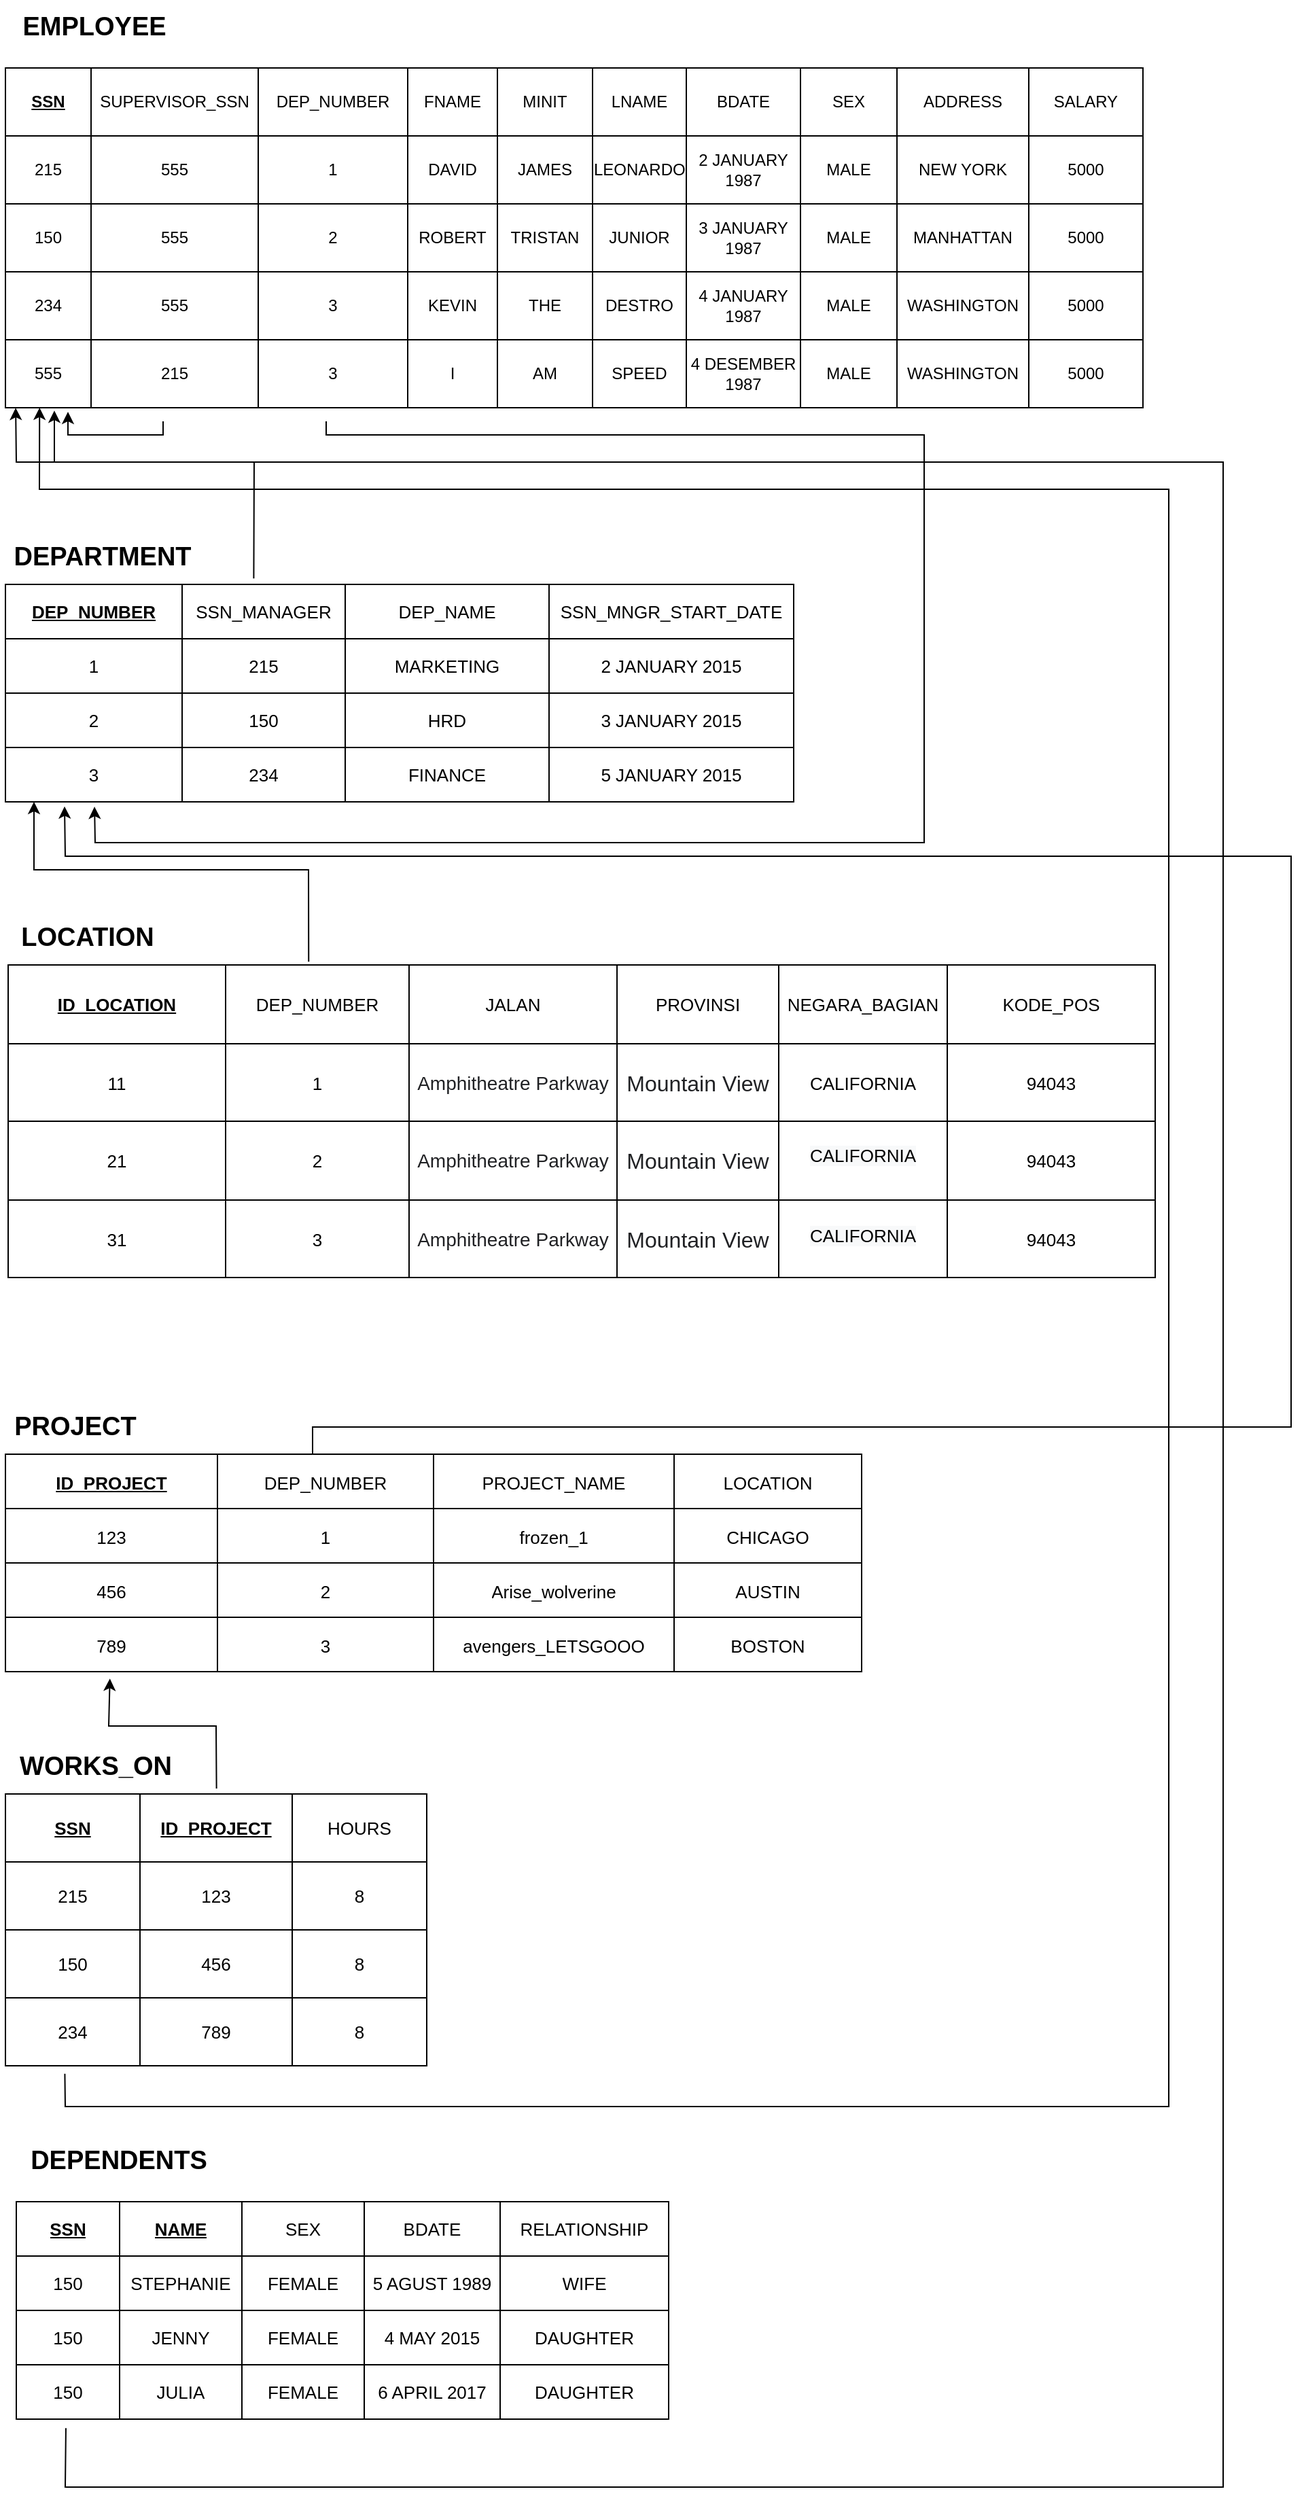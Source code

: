 <mxfile version="20.4.0" type="github">
  <diagram id="BTv470Oc1mjoHUc5IOD0" name="Page-1">
    <mxGraphModel dx="1117" dy="730" grid="1" gridSize="10" guides="1" tooltips="1" connect="1" arrows="1" fold="1" page="1" pageScale="1" pageWidth="850" pageHeight="1100" math="0" shadow="0">
      <root>
        <mxCell id="0" />
        <mxCell id="1" parent="0" />
        <mxCell id="v1vIa1xV1tvnQ-AfuU4b-1" value="" style="shape=table;startSize=0;container=1;collapsible=0;childLayout=tableLayout;" parent="1" vertex="1">
          <mxGeometry x="4" y="100" width="837" height="250" as="geometry" />
        </mxCell>
        <mxCell id="v1vIa1xV1tvnQ-AfuU4b-2" value="" style="shape=tableRow;horizontal=0;startSize=0;swimlaneHead=0;swimlaneBody=0;top=0;left=0;bottom=0;right=0;collapsible=0;dropTarget=0;fillColor=none;points=[[0,0.5],[1,0.5]];portConstraint=eastwest;" parent="v1vIa1xV1tvnQ-AfuU4b-1" vertex="1">
          <mxGeometry width="837" height="50" as="geometry" />
        </mxCell>
        <mxCell id="v1vIa1xV1tvnQ-AfuU4b-3" value="&lt;u&gt;&lt;b&gt;SSN&lt;/b&gt;&lt;/u&gt;" style="shape=partialRectangle;html=1;whiteSpace=wrap;connectable=0;overflow=hidden;fillColor=none;top=0;left=0;bottom=0;right=0;pointerEvents=1;" parent="v1vIa1xV1tvnQ-AfuU4b-2" vertex="1">
          <mxGeometry width="63" height="50" as="geometry">
            <mxRectangle width="63" height="50" as="alternateBounds" />
          </mxGeometry>
        </mxCell>
        <mxCell id="v1vIa1xV1tvnQ-AfuU4b-4" value="SUPERVISOR_SSN" style="shape=partialRectangle;html=1;whiteSpace=wrap;connectable=0;overflow=hidden;fillColor=none;top=0;left=0;bottom=0;right=0;pointerEvents=1;" parent="v1vIa1xV1tvnQ-AfuU4b-2" vertex="1">
          <mxGeometry x="63" width="123" height="50" as="geometry">
            <mxRectangle width="123" height="50" as="alternateBounds" />
          </mxGeometry>
        </mxCell>
        <mxCell id="v1vIa1xV1tvnQ-AfuU4b-5" value="DEP_NUMBER" style="shape=partialRectangle;html=1;whiteSpace=wrap;connectable=0;overflow=hidden;fillColor=none;top=0;left=0;bottom=0;right=0;pointerEvents=1;" parent="v1vIa1xV1tvnQ-AfuU4b-2" vertex="1">
          <mxGeometry x="186" width="110" height="50" as="geometry">
            <mxRectangle width="110" height="50" as="alternateBounds" />
          </mxGeometry>
        </mxCell>
        <mxCell id="v1vIa1xV1tvnQ-AfuU4b-6" value="FNAME" style="shape=partialRectangle;html=1;whiteSpace=wrap;connectable=0;overflow=hidden;fillColor=none;top=0;left=0;bottom=0;right=0;pointerEvents=1;" parent="v1vIa1xV1tvnQ-AfuU4b-2" vertex="1">
          <mxGeometry x="296" width="66" height="50" as="geometry">
            <mxRectangle width="66" height="50" as="alternateBounds" />
          </mxGeometry>
        </mxCell>
        <mxCell id="v1vIa1xV1tvnQ-AfuU4b-7" value="MINIT" style="shape=partialRectangle;html=1;whiteSpace=wrap;connectable=0;overflow=hidden;fillColor=none;top=0;left=0;bottom=0;right=0;pointerEvents=1;" parent="v1vIa1xV1tvnQ-AfuU4b-2" vertex="1">
          <mxGeometry x="362" width="70" height="50" as="geometry">
            <mxRectangle width="70" height="50" as="alternateBounds" />
          </mxGeometry>
        </mxCell>
        <mxCell id="v1vIa1xV1tvnQ-AfuU4b-8" value="LNAME" style="shape=partialRectangle;html=1;whiteSpace=wrap;connectable=0;overflow=hidden;fillColor=none;top=0;left=0;bottom=0;right=0;pointerEvents=1;" parent="v1vIa1xV1tvnQ-AfuU4b-2" vertex="1">
          <mxGeometry x="432" width="69" height="50" as="geometry">
            <mxRectangle width="69" height="50" as="alternateBounds" />
          </mxGeometry>
        </mxCell>
        <mxCell id="v1vIa1xV1tvnQ-AfuU4b-9" value="BDATE" style="shape=partialRectangle;html=1;whiteSpace=wrap;connectable=0;overflow=hidden;fillColor=none;top=0;left=0;bottom=0;right=0;pointerEvents=1;" parent="v1vIa1xV1tvnQ-AfuU4b-2" vertex="1">
          <mxGeometry x="501" width="84" height="50" as="geometry">
            <mxRectangle width="84" height="50" as="alternateBounds" />
          </mxGeometry>
        </mxCell>
        <mxCell id="v1vIa1xV1tvnQ-AfuU4b-10" value="SEX" style="shape=partialRectangle;html=1;whiteSpace=wrap;connectable=0;overflow=hidden;fillColor=none;top=0;left=0;bottom=0;right=0;pointerEvents=1;" parent="v1vIa1xV1tvnQ-AfuU4b-2" vertex="1">
          <mxGeometry x="585" width="71" height="50" as="geometry">
            <mxRectangle width="71" height="50" as="alternateBounds" />
          </mxGeometry>
        </mxCell>
        <mxCell id="v1vIa1xV1tvnQ-AfuU4b-11" value="ADDRESS" style="shape=partialRectangle;html=1;whiteSpace=wrap;connectable=0;overflow=hidden;fillColor=none;top=0;left=0;bottom=0;right=0;pointerEvents=1;" parent="v1vIa1xV1tvnQ-AfuU4b-2" vertex="1">
          <mxGeometry x="656" width="97" height="50" as="geometry">
            <mxRectangle width="97" height="50" as="alternateBounds" />
          </mxGeometry>
        </mxCell>
        <mxCell id="v1vIa1xV1tvnQ-AfuU4b-12" value="SALARY" style="shape=partialRectangle;html=1;whiteSpace=wrap;connectable=0;overflow=hidden;fillColor=none;top=0;left=0;bottom=0;right=0;pointerEvents=1;" parent="v1vIa1xV1tvnQ-AfuU4b-2" vertex="1">
          <mxGeometry x="753" width="84" height="50" as="geometry">
            <mxRectangle width="84" height="50" as="alternateBounds" />
          </mxGeometry>
        </mxCell>
        <mxCell id="1qGrM2Z2qLWV-Hj0ncUH-13" value="" style="shape=tableRow;horizontal=0;startSize=0;swimlaneHead=0;swimlaneBody=0;top=0;left=0;bottom=0;right=0;collapsible=0;dropTarget=0;fillColor=none;points=[[0,0.5],[1,0.5]];portConstraint=eastwest;" parent="v1vIa1xV1tvnQ-AfuU4b-1" vertex="1">
          <mxGeometry y="50" width="837" height="50" as="geometry" />
        </mxCell>
        <mxCell id="1qGrM2Z2qLWV-Hj0ncUH-14" value="215" style="shape=partialRectangle;html=1;whiteSpace=wrap;connectable=0;overflow=hidden;fillColor=none;top=0;left=0;bottom=0;right=0;pointerEvents=1;" parent="1qGrM2Z2qLWV-Hj0ncUH-13" vertex="1">
          <mxGeometry width="63" height="50" as="geometry">
            <mxRectangle width="63" height="50" as="alternateBounds" />
          </mxGeometry>
        </mxCell>
        <mxCell id="1qGrM2Z2qLWV-Hj0ncUH-15" value="555" style="shape=partialRectangle;html=1;whiteSpace=wrap;connectable=0;overflow=hidden;fillColor=none;top=0;left=0;bottom=0;right=0;pointerEvents=1;" parent="1qGrM2Z2qLWV-Hj0ncUH-13" vertex="1">
          <mxGeometry x="63" width="123" height="50" as="geometry">
            <mxRectangle width="123" height="50" as="alternateBounds" />
          </mxGeometry>
        </mxCell>
        <mxCell id="1qGrM2Z2qLWV-Hj0ncUH-16" value="1" style="shape=partialRectangle;html=1;whiteSpace=wrap;connectable=0;overflow=hidden;fillColor=none;top=0;left=0;bottom=0;right=0;pointerEvents=1;" parent="1qGrM2Z2qLWV-Hj0ncUH-13" vertex="1">
          <mxGeometry x="186" width="110" height="50" as="geometry">
            <mxRectangle width="110" height="50" as="alternateBounds" />
          </mxGeometry>
        </mxCell>
        <mxCell id="1qGrM2Z2qLWV-Hj0ncUH-17" value="DAVID" style="shape=partialRectangle;html=1;whiteSpace=wrap;connectable=0;overflow=hidden;fillColor=none;top=0;left=0;bottom=0;right=0;pointerEvents=1;" parent="1qGrM2Z2qLWV-Hj0ncUH-13" vertex="1">
          <mxGeometry x="296" width="66" height="50" as="geometry">
            <mxRectangle width="66" height="50" as="alternateBounds" />
          </mxGeometry>
        </mxCell>
        <mxCell id="1qGrM2Z2qLWV-Hj0ncUH-18" value="JAMES" style="shape=partialRectangle;html=1;whiteSpace=wrap;connectable=0;overflow=hidden;fillColor=none;top=0;left=0;bottom=0;right=0;pointerEvents=1;" parent="1qGrM2Z2qLWV-Hj0ncUH-13" vertex="1">
          <mxGeometry x="362" width="70" height="50" as="geometry">
            <mxRectangle width="70" height="50" as="alternateBounds" />
          </mxGeometry>
        </mxCell>
        <mxCell id="1qGrM2Z2qLWV-Hj0ncUH-19" value="LEONARDO" style="shape=partialRectangle;html=1;whiteSpace=wrap;connectable=0;overflow=hidden;fillColor=none;top=0;left=0;bottom=0;right=0;pointerEvents=1;" parent="1qGrM2Z2qLWV-Hj0ncUH-13" vertex="1">
          <mxGeometry x="432" width="69" height="50" as="geometry">
            <mxRectangle width="69" height="50" as="alternateBounds" />
          </mxGeometry>
        </mxCell>
        <mxCell id="1qGrM2Z2qLWV-Hj0ncUH-20" value="2 JANUARY 1987" style="shape=partialRectangle;html=1;whiteSpace=wrap;connectable=0;overflow=hidden;fillColor=none;top=0;left=0;bottom=0;right=0;pointerEvents=1;" parent="1qGrM2Z2qLWV-Hj0ncUH-13" vertex="1">
          <mxGeometry x="501" width="84" height="50" as="geometry">
            <mxRectangle width="84" height="50" as="alternateBounds" />
          </mxGeometry>
        </mxCell>
        <mxCell id="1qGrM2Z2qLWV-Hj0ncUH-21" value="MALE" style="shape=partialRectangle;html=1;whiteSpace=wrap;connectable=0;overflow=hidden;fillColor=none;top=0;left=0;bottom=0;right=0;pointerEvents=1;" parent="1qGrM2Z2qLWV-Hj0ncUH-13" vertex="1">
          <mxGeometry x="585" width="71" height="50" as="geometry">
            <mxRectangle width="71" height="50" as="alternateBounds" />
          </mxGeometry>
        </mxCell>
        <mxCell id="1qGrM2Z2qLWV-Hj0ncUH-22" value="NEW YORK" style="shape=partialRectangle;html=1;whiteSpace=wrap;connectable=0;overflow=hidden;fillColor=none;top=0;left=0;bottom=0;right=0;pointerEvents=1;" parent="1qGrM2Z2qLWV-Hj0ncUH-13" vertex="1">
          <mxGeometry x="656" width="97" height="50" as="geometry">
            <mxRectangle width="97" height="50" as="alternateBounds" />
          </mxGeometry>
        </mxCell>
        <mxCell id="1qGrM2Z2qLWV-Hj0ncUH-23" value="5000" style="shape=partialRectangle;html=1;whiteSpace=wrap;connectable=0;overflow=hidden;fillColor=none;top=0;left=0;bottom=0;right=0;pointerEvents=1;" parent="1qGrM2Z2qLWV-Hj0ncUH-13" vertex="1">
          <mxGeometry x="753" width="84" height="50" as="geometry">
            <mxRectangle width="84" height="50" as="alternateBounds" />
          </mxGeometry>
        </mxCell>
        <mxCell id="1qGrM2Z2qLWV-Hj0ncUH-24" value="" style="shape=tableRow;horizontal=0;startSize=0;swimlaneHead=0;swimlaneBody=0;top=0;left=0;bottom=0;right=0;collapsible=0;dropTarget=0;fillColor=none;points=[[0,0.5],[1,0.5]];portConstraint=eastwest;" parent="v1vIa1xV1tvnQ-AfuU4b-1" vertex="1">
          <mxGeometry y="100" width="837" height="50" as="geometry" />
        </mxCell>
        <mxCell id="1qGrM2Z2qLWV-Hj0ncUH-25" value="150" style="shape=partialRectangle;html=1;whiteSpace=wrap;connectable=0;overflow=hidden;fillColor=none;top=0;left=0;bottom=0;right=0;pointerEvents=1;" parent="1qGrM2Z2qLWV-Hj0ncUH-24" vertex="1">
          <mxGeometry width="63" height="50" as="geometry">
            <mxRectangle width="63" height="50" as="alternateBounds" />
          </mxGeometry>
        </mxCell>
        <mxCell id="1qGrM2Z2qLWV-Hj0ncUH-26" value="555" style="shape=partialRectangle;html=1;whiteSpace=wrap;connectable=0;overflow=hidden;fillColor=none;top=0;left=0;bottom=0;right=0;pointerEvents=1;" parent="1qGrM2Z2qLWV-Hj0ncUH-24" vertex="1">
          <mxGeometry x="63" width="123" height="50" as="geometry">
            <mxRectangle width="123" height="50" as="alternateBounds" />
          </mxGeometry>
        </mxCell>
        <mxCell id="1qGrM2Z2qLWV-Hj0ncUH-27" value="2" style="shape=partialRectangle;html=1;whiteSpace=wrap;connectable=0;overflow=hidden;fillColor=none;top=0;left=0;bottom=0;right=0;pointerEvents=1;" parent="1qGrM2Z2qLWV-Hj0ncUH-24" vertex="1">
          <mxGeometry x="186" width="110" height="50" as="geometry">
            <mxRectangle width="110" height="50" as="alternateBounds" />
          </mxGeometry>
        </mxCell>
        <mxCell id="1qGrM2Z2qLWV-Hj0ncUH-28" value="ROBERT" style="shape=partialRectangle;html=1;whiteSpace=wrap;connectable=0;overflow=hidden;fillColor=none;top=0;left=0;bottom=0;right=0;pointerEvents=1;" parent="1qGrM2Z2qLWV-Hj0ncUH-24" vertex="1">
          <mxGeometry x="296" width="66" height="50" as="geometry">
            <mxRectangle width="66" height="50" as="alternateBounds" />
          </mxGeometry>
        </mxCell>
        <mxCell id="1qGrM2Z2qLWV-Hj0ncUH-29" value="TRISTAN" style="shape=partialRectangle;html=1;whiteSpace=wrap;connectable=0;overflow=hidden;fillColor=none;top=0;left=0;bottom=0;right=0;pointerEvents=1;" parent="1qGrM2Z2qLWV-Hj0ncUH-24" vertex="1">
          <mxGeometry x="362" width="70" height="50" as="geometry">
            <mxRectangle width="70" height="50" as="alternateBounds" />
          </mxGeometry>
        </mxCell>
        <mxCell id="1qGrM2Z2qLWV-Hj0ncUH-30" value="JUNIOR" style="shape=partialRectangle;html=1;whiteSpace=wrap;connectable=0;overflow=hidden;fillColor=none;top=0;left=0;bottom=0;right=0;pointerEvents=1;" parent="1qGrM2Z2qLWV-Hj0ncUH-24" vertex="1">
          <mxGeometry x="432" width="69" height="50" as="geometry">
            <mxRectangle width="69" height="50" as="alternateBounds" />
          </mxGeometry>
        </mxCell>
        <mxCell id="1qGrM2Z2qLWV-Hj0ncUH-31" value="3 JANUARY 1987" style="shape=partialRectangle;html=1;whiteSpace=wrap;connectable=0;overflow=hidden;fillColor=none;top=0;left=0;bottom=0;right=0;pointerEvents=1;" parent="1qGrM2Z2qLWV-Hj0ncUH-24" vertex="1">
          <mxGeometry x="501" width="84" height="50" as="geometry">
            <mxRectangle width="84" height="50" as="alternateBounds" />
          </mxGeometry>
        </mxCell>
        <mxCell id="1qGrM2Z2qLWV-Hj0ncUH-32" value="MALE" style="shape=partialRectangle;html=1;whiteSpace=wrap;connectable=0;overflow=hidden;fillColor=none;top=0;left=0;bottom=0;right=0;pointerEvents=1;" parent="1qGrM2Z2qLWV-Hj0ncUH-24" vertex="1">
          <mxGeometry x="585" width="71" height="50" as="geometry">
            <mxRectangle width="71" height="50" as="alternateBounds" />
          </mxGeometry>
        </mxCell>
        <mxCell id="1qGrM2Z2qLWV-Hj0ncUH-33" value="MANHATTAN" style="shape=partialRectangle;html=1;whiteSpace=wrap;connectable=0;overflow=hidden;fillColor=none;top=0;left=0;bottom=0;right=0;pointerEvents=1;" parent="1qGrM2Z2qLWV-Hj0ncUH-24" vertex="1">
          <mxGeometry x="656" width="97" height="50" as="geometry">
            <mxRectangle width="97" height="50" as="alternateBounds" />
          </mxGeometry>
        </mxCell>
        <mxCell id="1qGrM2Z2qLWV-Hj0ncUH-34" value="5000" style="shape=partialRectangle;html=1;whiteSpace=wrap;connectable=0;overflow=hidden;fillColor=none;top=0;left=0;bottom=0;right=0;pointerEvents=1;" parent="1qGrM2Z2qLWV-Hj0ncUH-24" vertex="1">
          <mxGeometry x="753" width="84" height="50" as="geometry">
            <mxRectangle width="84" height="50" as="alternateBounds" />
          </mxGeometry>
        </mxCell>
        <mxCell id="1qGrM2Z2qLWV-Hj0ncUH-69" value="" style="shape=tableRow;horizontal=0;startSize=0;swimlaneHead=0;swimlaneBody=0;top=0;left=0;bottom=0;right=0;collapsible=0;dropTarget=0;fillColor=none;points=[[0,0.5],[1,0.5]];portConstraint=eastwest;" parent="v1vIa1xV1tvnQ-AfuU4b-1" vertex="1">
          <mxGeometry y="150" width="837" height="50" as="geometry" />
        </mxCell>
        <mxCell id="1qGrM2Z2qLWV-Hj0ncUH-70" value="234" style="shape=partialRectangle;html=1;whiteSpace=wrap;connectable=0;overflow=hidden;fillColor=none;top=0;left=0;bottom=0;right=0;pointerEvents=1;" parent="1qGrM2Z2qLWV-Hj0ncUH-69" vertex="1">
          <mxGeometry width="63" height="50" as="geometry">
            <mxRectangle width="63" height="50" as="alternateBounds" />
          </mxGeometry>
        </mxCell>
        <mxCell id="1qGrM2Z2qLWV-Hj0ncUH-71" value="555" style="shape=partialRectangle;html=1;whiteSpace=wrap;connectable=0;overflow=hidden;fillColor=none;top=0;left=0;bottom=0;right=0;pointerEvents=1;" parent="1qGrM2Z2qLWV-Hj0ncUH-69" vertex="1">
          <mxGeometry x="63" width="123" height="50" as="geometry">
            <mxRectangle width="123" height="50" as="alternateBounds" />
          </mxGeometry>
        </mxCell>
        <mxCell id="1qGrM2Z2qLWV-Hj0ncUH-72" value="3" style="shape=partialRectangle;html=1;whiteSpace=wrap;connectable=0;overflow=hidden;fillColor=none;top=0;left=0;bottom=0;right=0;pointerEvents=1;" parent="1qGrM2Z2qLWV-Hj0ncUH-69" vertex="1">
          <mxGeometry x="186" width="110" height="50" as="geometry">
            <mxRectangle width="110" height="50" as="alternateBounds" />
          </mxGeometry>
        </mxCell>
        <mxCell id="1qGrM2Z2qLWV-Hj0ncUH-73" value="KEVIN" style="shape=partialRectangle;html=1;whiteSpace=wrap;connectable=0;overflow=hidden;fillColor=none;top=0;left=0;bottom=0;right=0;pointerEvents=1;" parent="1qGrM2Z2qLWV-Hj0ncUH-69" vertex="1">
          <mxGeometry x="296" width="66" height="50" as="geometry">
            <mxRectangle width="66" height="50" as="alternateBounds" />
          </mxGeometry>
        </mxCell>
        <mxCell id="1qGrM2Z2qLWV-Hj0ncUH-74" value="THE" style="shape=partialRectangle;html=1;whiteSpace=wrap;connectable=0;overflow=hidden;fillColor=none;top=0;left=0;bottom=0;right=0;pointerEvents=1;" parent="1qGrM2Z2qLWV-Hj0ncUH-69" vertex="1">
          <mxGeometry x="362" width="70" height="50" as="geometry">
            <mxRectangle width="70" height="50" as="alternateBounds" />
          </mxGeometry>
        </mxCell>
        <mxCell id="1qGrM2Z2qLWV-Hj0ncUH-75" value="DESTRO" style="shape=partialRectangle;html=1;whiteSpace=wrap;connectable=0;overflow=hidden;fillColor=none;top=0;left=0;bottom=0;right=0;pointerEvents=1;" parent="1qGrM2Z2qLWV-Hj0ncUH-69" vertex="1">
          <mxGeometry x="432" width="69" height="50" as="geometry">
            <mxRectangle width="69" height="50" as="alternateBounds" />
          </mxGeometry>
        </mxCell>
        <mxCell id="1qGrM2Z2qLWV-Hj0ncUH-76" value="4 JANUARY 1987" style="shape=partialRectangle;html=1;whiteSpace=wrap;connectable=0;overflow=hidden;fillColor=none;top=0;left=0;bottom=0;right=0;pointerEvents=1;" parent="1qGrM2Z2qLWV-Hj0ncUH-69" vertex="1">
          <mxGeometry x="501" width="84" height="50" as="geometry">
            <mxRectangle width="84" height="50" as="alternateBounds" />
          </mxGeometry>
        </mxCell>
        <mxCell id="1qGrM2Z2qLWV-Hj0ncUH-77" value="MALE" style="shape=partialRectangle;html=1;whiteSpace=wrap;connectable=0;overflow=hidden;fillColor=none;top=0;left=0;bottom=0;right=0;pointerEvents=1;" parent="1qGrM2Z2qLWV-Hj0ncUH-69" vertex="1">
          <mxGeometry x="585" width="71" height="50" as="geometry">
            <mxRectangle width="71" height="50" as="alternateBounds" />
          </mxGeometry>
        </mxCell>
        <mxCell id="1qGrM2Z2qLWV-Hj0ncUH-78" value="WASHINGTON" style="shape=partialRectangle;html=1;whiteSpace=wrap;connectable=0;overflow=hidden;fillColor=none;top=0;left=0;bottom=0;right=0;pointerEvents=1;" parent="1qGrM2Z2qLWV-Hj0ncUH-69" vertex="1">
          <mxGeometry x="656" width="97" height="50" as="geometry">
            <mxRectangle width="97" height="50" as="alternateBounds" />
          </mxGeometry>
        </mxCell>
        <mxCell id="1qGrM2Z2qLWV-Hj0ncUH-79" value="5000" style="shape=partialRectangle;html=1;whiteSpace=wrap;connectable=0;overflow=hidden;fillColor=none;top=0;left=0;bottom=0;right=0;pointerEvents=1;" parent="1qGrM2Z2qLWV-Hj0ncUH-69" vertex="1">
          <mxGeometry x="753" width="84" height="50" as="geometry">
            <mxRectangle width="84" height="50" as="alternateBounds" />
          </mxGeometry>
        </mxCell>
        <mxCell id="1qGrM2Z2qLWV-Hj0ncUH-184" value="" style="shape=tableRow;horizontal=0;startSize=0;swimlaneHead=0;swimlaneBody=0;top=0;left=0;bottom=0;right=0;collapsible=0;dropTarget=0;fillColor=none;points=[[0,0.5],[1,0.5]];portConstraint=eastwest;" parent="v1vIa1xV1tvnQ-AfuU4b-1" vertex="1">
          <mxGeometry y="200" width="837" height="50" as="geometry" />
        </mxCell>
        <mxCell id="1qGrM2Z2qLWV-Hj0ncUH-185" value="555" style="shape=partialRectangle;html=1;whiteSpace=wrap;connectable=0;overflow=hidden;fillColor=none;top=0;left=0;bottom=0;right=0;pointerEvents=1;" parent="1qGrM2Z2qLWV-Hj0ncUH-184" vertex="1">
          <mxGeometry width="63" height="50" as="geometry">
            <mxRectangle width="63" height="50" as="alternateBounds" />
          </mxGeometry>
        </mxCell>
        <mxCell id="1qGrM2Z2qLWV-Hj0ncUH-186" value="215" style="shape=partialRectangle;html=1;whiteSpace=wrap;connectable=0;overflow=hidden;fillColor=none;top=0;left=0;bottom=0;right=0;pointerEvents=1;" parent="1qGrM2Z2qLWV-Hj0ncUH-184" vertex="1">
          <mxGeometry x="63" width="123" height="50" as="geometry">
            <mxRectangle width="123" height="50" as="alternateBounds" />
          </mxGeometry>
        </mxCell>
        <mxCell id="1qGrM2Z2qLWV-Hj0ncUH-187" value="3" style="shape=partialRectangle;html=1;whiteSpace=wrap;connectable=0;overflow=hidden;fillColor=none;top=0;left=0;bottom=0;right=0;pointerEvents=1;" parent="1qGrM2Z2qLWV-Hj0ncUH-184" vertex="1">
          <mxGeometry x="186" width="110" height="50" as="geometry">
            <mxRectangle width="110" height="50" as="alternateBounds" />
          </mxGeometry>
        </mxCell>
        <mxCell id="1qGrM2Z2qLWV-Hj0ncUH-188" value="I" style="shape=partialRectangle;html=1;whiteSpace=wrap;connectable=0;overflow=hidden;fillColor=none;top=0;left=0;bottom=0;right=0;pointerEvents=1;" parent="1qGrM2Z2qLWV-Hj0ncUH-184" vertex="1">
          <mxGeometry x="296" width="66" height="50" as="geometry">
            <mxRectangle width="66" height="50" as="alternateBounds" />
          </mxGeometry>
        </mxCell>
        <mxCell id="1qGrM2Z2qLWV-Hj0ncUH-189" value="AM" style="shape=partialRectangle;html=1;whiteSpace=wrap;connectable=0;overflow=hidden;fillColor=none;top=0;left=0;bottom=0;right=0;pointerEvents=1;" parent="1qGrM2Z2qLWV-Hj0ncUH-184" vertex="1">
          <mxGeometry x="362" width="70" height="50" as="geometry">
            <mxRectangle width="70" height="50" as="alternateBounds" />
          </mxGeometry>
        </mxCell>
        <mxCell id="1qGrM2Z2qLWV-Hj0ncUH-190" value="SPEED" style="shape=partialRectangle;html=1;whiteSpace=wrap;connectable=0;overflow=hidden;fillColor=none;top=0;left=0;bottom=0;right=0;pointerEvents=1;" parent="1qGrM2Z2qLWV-Hj0ncUH-184" vertex="1">
          <mxGeometry x="432" width="69" height="50" as="geometry">
            <mxRectangle width="69" height="50" as="alternateBounds" />
          </mxGeometry>
        </mxCell>
        <mxCell id="1qGrM2Z2qLWV-Hj0ncUH-191" value="4 DESEMBER 1987" style="shape=partialRectangle;html=1;whiteSpace=wrap;connectable=0;overflow=hidden;fillColor=none;top=0;left=0;bottom=0;right=0;pointerEvents=1;" parent="1qGrM2Z2qLWV-Hj0ncUH-184" vertex="1">
          <mxGeometry x="501" width="84" height="50" as="geometry">
            <mxRectangle width="84" height="50" as="alternateBounds" />
          </mxGeometry>
        </mxCell>
        <mxCell id="1qGrM2Z2qLWV-Hj0ncUH-192" value="MALE" style="shape=partialRectangle;html=1;whiteSpace=wrap;connectable=0;overflow=hidden;fillColor=none;top=0;left=0;bottom=0;right=0;pointerEvents=1;" parent="1qGrM2Z2qLWV-Hj0ncUH-184" vertex="1">
          <mxGeometry x="585" width="71" height="50" as="geometry">
            <mxRectangle width="71" height="50" as="alternateBounds" />
          </mxGeometry>
        </mxCell>
        <mxCell id="1qGrM2Z2qLWV-Hj0ncUH-193" value="WASHINGTON" style="shape=partialRectangle;html=1;whiteSpace=wrap;connectable=0;overflow=hidden;fillColor=none;top=0;left=0;bottom=0;right=0;pointerEvents=1;" parent="1qGrM2Z2qLWV-Hj0ncUH-184" vertex="1">
          <mxGeometry x="656" width="97" height="50" as="geometry">
            <mxRectangle width="97" height="50" as="alternateBounds" />
          </mxGeometry>
        </mxCell>
        <mxCell id="1qGrM2Z2qLWV-Hj0ncUH-194" value="5000" style="shape=partialRectangle;html=1;whiteSpace=wrap;connectable=0;overflow=hidden;fillColor=none;top=0;left=0;bottom=0;right=0;pointerEvents=1;" parent="1qGrM2Z2qLWV-Hj0ncUH-184" vertex="1">
          <mxGeometry x="753" width="84" height="50" as="geometry">
            <mxRectangle width="84" height="50" as="alternateBounds" />
          </mxGeometry>
        </mxCell>
        <mxCell id="v1vIa1xV1tvnQ-AfuU4b-18" value="" style="shape=table;startSize=0;container=1;collapsible=0;childLayout=tableLayout;fontSize=13;" parent="1" vertex="1">
          <mxGeometry x="6" y="760" width="844" height="230" as="geometry" />
        </mxCell>
        <mxCell id="v1vIa1xV1tvnQ-AfuU4b-19" value="" style="shape=tableRow;horizontal=0;startSize=0;swimlaneHead=0;swimlaneBody=0;top=0;left=0;bottom=0;right=0;collapsible=0;dropTarget=0;fillColor=none;points=[[0,0.5],[1,0.5]];portConstraint=eastwest;fontSize=13;" parent="v1vIa1xV1tvnQ-AfuU4b-18" vertex="1">
          <mxGeometry width="844" height="58" as="geometry" />
        </mxCell>
        <mxCell id="v1vIa1xV1tvnQ-AfuU4b-20" value="&lt;b&gt;&lt;u&gt;ID_LOCATION&lt;/u&gt;&lt;/b&gt;" style="shape=partialRectangle;html=1;whiteSpace=wrap;connectable=0;overflow=hidden;fillColor=none;top=0;left=0;bottom=0;right=0;pointerEvents=1;fontSize=13;" parent="v1vIa1xV1tvnQ-AfuU4b-19" vertex="1">
          <mxGeometry width="160" height="58" as="geometry">
            <mxRectangle width="160" height="58" as="alternateBounds" />
          </mxGeometry>
        </mxCell>
        <mxCell id="v1vIa1xV1tvnQ-AfuU4b-22" value="DEP_NUMBER" style="shape=partialRectangle;html=1;whiteSpace=wrap;connectable=0;overflow=hidden;fillColor=none;top=0;left=0;bottom=0;right=0;pointerEvents=1;fontSize=13;" parent="v1vIa1xV1tvnQ-AfuU4b-19" vertex="1">
          <mxGeometry x="160" width="135" height="58" as="geometry">
            <mxRectangle width="135" height="58" as="alternateBounds" />
          </mxGeometry>
        </mxCell>
        <mxCell id="v1vIa1xV1tvnQ-AfuU4b-23" value="JALAN" style="shape=partialRectangle;html=1;whiteSpace=wrap;connectable=0;overflow=hidden;fillColor=none;top=0;left=0;bottom=0;right=0;pointerEvents=1;fontSize=13;" parent="v1vIa1xV1tvnQ-AfuU4b-19" vertex="1">
          <mxGeometry x="295" width="153" height="58" as="geometry">
            <mxRectangle width="153" height="58" as="alternateBounds" />
          </mxGeometry>
        </mxCell>
        <mxCell id="v1vIa1xV1tvnQ-AfuU4b-27" value="PROVINSI" style="shape=partialRectangle;html=1;whiteSpace=wrap;connectable=0;overflow=hidden;fillColor=none;top=0;left=0;bottom=0;right=0;pointerEvents=1;fontSize=13;" parent="v1vIa1xV1tvnQ-AfuU4b-19" vertex="1">
          <mxGeometry x="448" width="119" height="58" as="geometry">
            <mxRectangle width="119" height="58" as="alternateBounds" />
          </mxGeometry>
        </mxCell>
        <mxCell id="1qGrM2Z2qLWV-Hj0ncUH-204" value="NEGARA_BAGIAN" style="shape=partialRectangle;html=1;whiteSpace=wrap;connectable=0;overflow=hidden;fillColor=none;top=0;left=0;bottom=0;right=0;pointerEvents=1;fontSize=13;" parent="v1vIa1xV1tvnQ-AfuU4b-19" vertex="1">
          <mxGeometry x="567" width="124" height="58" as="geometry">
            <mxRectangle width="124" height="58" as="alternateBounds" />
          </mxGeometry>
        </mxCell>
        <mxCell id="v1vIa1xV1tvnQ-AfuU4b-28" value="KODE_POS" style="shape=partialRectangle;html=1;whiteSpace=wrap;connectable=0;overflow=hidden;fillColor=none;top=0;left=0;bottom=0;right=0;pointerEvents=1;fontSize=13;" parent="v1vIa1xV1tvnQ-AfuU4b-19" vertex="1">
          <mxGeometry x="691" width="153" height="58" as="geometry">
            <mxRectangle width="153" height="58" as="alternateBounds" />
          </mxGeometry>
        </mxCell>
        <mxCell id="1qGrM2Z2qLWV-Hj0ncUH-110" value="" style="shape=tableRow;horizontal=0;startSize=0;swimlaneHead=0;swimlaneBody=0;top=0;left=0;bottom=0;right=0;collapsible=0;dropTarget=0;fillColor=none;points=[[0,0.5],[1,0.5]];portConstraint=eastwest;fontSize=13;" parent="v1vIa1xV1tvnQ-AfuU4b-18" vertex="1">
          <mxGeometry y="58" width="844" height="57" as="geometry" />
        </mxCell>
        <mxCell id="1qGrM2Z2qLWV-Hj0ncUH-111" value="11" style="shape=partialRectangle;html=1;whiteSpace=wrap;connectable=0;overflow=hidden;fillColor=none;top=0;left=0;bottom=0;right=0;pointerEvents=1;fontSize=13;" parent="1qGrM2Z2qLWV-Hj0ncUH-110" vertex="1">
          <mxGeometry width="160" height="57" as="geometry">
            <mxRectangle width="160" height="57" as="alternateBounds" />
          </mxGeometry>
        </mxCell>
        <mxCell id="1qGrM2Z2qLWV-Hj0ncUH-113" value="1" style="shape=partialRectangle;html=1;whiteSpace=wrap;connectable=0;overflow=hidden;fillColor=none;top=0;left=0;bottom=0;right=0;pointerEvents=1;fontSize=13;" parent="1qGrM2Z2qLWV-Hj0ncUH-110" vertex="1">
          <mxGeometry x="160" width="135" height="57" as="geometry">
            <mxRectangle width="135" height="57" as="alternateBounds" />
          </mxGeometry>
        </mxCell>
        <mxCell id="1qGrM2Z2qLWV-Hj0ncUH-114" value="&lt;span style=&quot;color: rgb(32, 33, 36); font-family: arial, sans-serif; font-size: 14px; font-style: normal; font-variant-ligatures: normal; font-variant-caps: normal; font-weight: 400; letter-spacing: normal; orphans: 2; text-align: left; text-indent: 0px; text-transform: none; widows: 2; word-spacing: 0px; -webkit-text-stroke-width: 0px; background-color: rgb(255, 255, 255); text-decoration-thickness: initial; text-decoration-style: initial; text-decoration-color: initial; float: none; display: inline !important;&quot;&gt;Amphitheatre Parkway&lt;/span&gt;" style="shape=partialRectangle;html=1;whiteSpace=wrap;connectable=0;overflow=hidden;fillColor=none;top=0;left=0;bottom=0;right=0;pointerEvents=1;fontSize=13;" parent="1qGrM2Z2qLWV-Hj0ncUH-110" vertex="1">
          <mxGeometry x="295" width="153" height="57" as="geometry">
            <mxRectangle width="153" height="57" as="alternateBounds" />
          </mxGeometry>
        </mxCell>
        <mxCell id="1qGrM2Z2qLWV-Hj0ncUH-118" value="&lt;span style=&quot;color: rgb(32, 33, 36); font-family: arial, sans-serif; font-size: 16px; text-align: left; background-color: rgb(255, 255, 255);&quot;&gt;Mountain View&lt;/span&gt;" style="shape=partialRectangle;html=1;whiteSpace=wrap;connectable=0;overflow=hidden;fillColor=none;top=0;left=0;bottom=0;right=0;pointerEvents=1;fontSize=13;" parent="1qGrM2Z2qLWV-Hj0ncUH-110" vertex="1">
          <mxGeometry x="448" width="119" height="57" as="geometry">
            <mxRectangle width="119" height="57" as="alternateBounds" />
          </mxGeometry>
        </mxCell>
        <mxCell id="1qGrM2Z2qLWV-Hj0ncUH-205" value="CALIFORNIA" style="shape=partialRectangle;html=1;whiteSpace=wrap;connectable=0;overflow=hidden;fillColor=none;top=0;left=0;bottom=0;right=0;pointerEvents=1;fontSize=13;" parent="1qGrM2Z2qLWV-Hj0ncUH-110" vertex="1">
          <mxGeometry x="567" width="124" height="57" as="geometry">
            <mxRectangle width="124" height="57" as="alternateBounds" />
          </mxGeometry>
        </mxCell>
        <mxCell id="1qGrM2Z2qLWV-Hj0ncUH-119" value="94043" style="shape=partialRectangle;html=1;whiteSpace=wrap;connectable=0;overflow=hidden;fillColor=none;top=0;left=0;bottom=0;right=0;pointerEvents=1;fontSize=13;" parent="1qGrM2Z2qLWV-Hj0ncUH-110" vertex="1">
          <mxGeometry x="691" width="153" height="57" as="geometry">
            <mxRectangle width="153" height="57" as="alternateBounds" />
          </mxGeometry>
        </mxCell>
        <mxCell id="1qGrM2Z2qLWV-Hj0ncUH-120" value="" style="shape=tableRow;horizontal=0;startSize=0;swimlaneHead=0;swimlaneBody=0;top=0;left=0;bottom=0;right=0;collapsible=0;dropTarget=0;fillColor=none;points=[[0,0.5],[1,0.5]];portConstraint=eastwest;fontSize=13;" parent="v1vIa1xV1tvnQ-AfuU4b-18" vertex="1">
          <mxGeometry y="115" width="844" height="58" as="geometry" />
        </mxCell>
        <mxCell id="1qGrM2Z2qLWV-Hj0ncUH-121" value="21" style="shape=partialRectangle;html=1;whiteSpace=wrap;connectable=0;overflow=hidden;fillColor=none;top=0;left=0;bottom=0;right=0;pointerEvents=1;fontSize=13;" parent="1qGrM2Z2qLWV-Hj0ncUH-120" vertex="1">
          <mxGeometry width="160" height="58" as="geometry">
            <mxRectangle width="160" height="58" as="alternateBounds" />
          </mxGeometry>
        </mxCell>
        <mxCell id="1qGrM2Z2qLWV-Hj0ncUH-123" value="2" style="shape=partialRectangle;html=1;whiteSpace=wrap;connectable=0;overflow=hidden;fillColor=none;top=0;left=0;bottom=0;right=0;pointerEvents=1;fontSize=13;" parent="1qGrM2Z2qLWV-Hj0ncUH-120" vertex="1">
          <mxGeometry x="160" width="135" height="58" as="geometry">
            <mxRectangle width="135" height="58" as="alternateBounds" />
          </mxGeometry>
        </mxCell>
        <mxCell id="1qGrM2Z2qLWV-Hj0ncUH-124" value="&lt;span style=&quot;color: rgb(32, 33, 36); font-family: arial, sans-serif; font-size: 14px; font-style: normal; font-variant-ligatures: normal; font-variant-caps: normal; font-weight: 400; letter-spacing: normal; orphans: 2; text-align: left; text-indent: 0px; text-transform: none; widows: 2; word-spacing: 0px; -webkit-text-stroke-width: 0px; background-color: rgb(255, 255, 255); text-decoration-thickness: initial; text-decoration-style: initial; text-decoration-color: initial; float: none; display: inline !important;&quot;&gt;Amphitheatre Parkway&lt;/span&gt;" style="shape=partialRectangle;html=1;whiteSpace=wrap;connectable=0;overflow=hidden;fillColor=none;top=0;left=0;bottom=0;right=0;pointerEvents=1;fontSize=13;" parent="1qGrM2Z2qLWV-Hj0ncUH-120" vertex="1">
          <mxGeometry x="295" width="153" height="58" as="geometry">
            <mxRectangle width="153" height="58" as="alternateBounds" />
          </mxGeometry>
        </mxCell>
        <mxCell id="1qGrM2Z2qLWV-Hj0ncUH-128" value="&lt;span style=&quot;color: rgb(32, 33, 36); font-family: arial, sans-serif; font-size: 16px; text-align: left; background-color: rgb(255, 255, 255);&quot;&gt;Mountain View&lt;/span&gt;" style="shape=partialRectangle;html=1;whiteSpace=wrap;connectable=0;overflow=hidden;fillColor=none;top=0;left=0;bottom=0;right=0;pointerEvents=1;fontSize=13;" parent="1qGrM2Z2qLWV-Hj0ncUH-120" vertex="1">
          <mxGeometry x="448" width="119" height="58" as="geometry">
            <mxRectangle width="119" height="58" as="alternateBounds" />
          </mxGeometry>
        </mxCell>
        <mxCell id="1qGrM2Z2qLWV-Hj0ncUH-206" value="&#xa;&lt;span style=&quot;color: rgb(0, 0, 0); font-family: Helvetica; font-size: 13px; font-style: normal; font-variant-ligatures: normal; font-variant-caps: normal; font-weight: 400; letter-spacing: normal; orphans: 2; text-align: center; text-indent: 0px; text-transform: none; widows: 2; word-spacing: 0px; -webkit-text-stroke-width: 0px; background-color: rgb(248, 249, 250); text-decoration-thickness: initial; text-decoration-style: initial; text-decoration-color: initial; float: none; display: inline !important;&quot;&gt;CALIFORNIA&lt;/span&gt;&#xa;&#xa;" style="shape=partialRectangle;html=1;whiteSpace=wrap;connectable=0;overflow=hidden;fillColor=none;top=0;left=0;bottom=0;right=0;pointerEvents=1;fontSize=13;" parent="1qGrM2Z2qLWV-Hj0ncUH-120" vertex="1">
          <mxGeometry x="567" width="124" height="58" as="geometry">
            <mxRectangle width="124" height="58" as="alternateBounds" />
          </mxGeometry>
        </mxCell>
        <mxCell id="1qGrM2Z2qLWV-Hj0ncUH-129" value="94043" style="shape=partialRectangle;html=1;whiteSpace=wrap;connectable=0;overflow=hidden;fillColor=none;top=0;left=0;bottom=0;right=0;pointerEvents=1;fontSize=13;" parent="1qGrM2Z2qLWV-Hj0ncUH-120" vertex="1">
          <mxGeometry x="691" width="153" height="58" as="geometry">
            <mxRectangle width="153" height="58" as="alternateBounds" />
          </mxGeometry>
        </mxCell>
        <mxCell id="1qGrM2Z2qLWV-Hj0ncUH-130" value="" style="shape=tableRow;horizontal=0;startSize=0;swimlaneHead=0;swimlaneBody=0;top=0;left=0;bottom=0;right=0;collapsible=0;dropTarget=0;fillColor=none;points=[[0,0.5],[1,0.5]];portConstraint=eastwest;fontSize=13;" parent="v1vIa1xV1tvnQ-AfuU4b-18" vertex="1">
          <mxGeometry y="173" width="844" height="57" as="geometry" />
        </mxCell>
        <mxCell id="1qGrM2Z2qLWV-Hj0ncUH-131" value="31" style="shape=partialRectangle;html=1;whiteSpace=wrap;connectable=0;overflow=hidden;fillColor=none;top=0;left=0;bottom=0;right=0;pointerEvents=1;fontSize=13;" parent="1qGrM2Z2qLWV-Hj0ncUH-130" vertex="1">
          <mxGeometry width="160" height="57" as="geometry">
            <mxRectangle width="160" height="57" as="alternateBounds" />
          </mxGeometry>
        </mxCell>
        <mxCell id="1qGrM2Z2qLWV-Hj0ncUH-133" value="3" style="shape=partialRectangle;html=1;whiteSpace=wrap;connectable=0;overflow=hidden;fillColor=none;top=0;left=0;bottom=0;right=0;pointerEvents=1;fontSize=13;" parent="1qGrM2Z2qLWV-Hj0ncUH-130" vertex="1">
          <mxGeometry x="160" width="135" height="57" as="geometry">
            <mxRectangle width="135" height="57" as="alternateBounds" />
          </mxGeometry>
        </mxCell>
        <mxCell id="1qGrM2Z2qLWV-Hj0ncUH-134" value="&lt;span style=&quot;color: rgb(32, 33, 36); font-family: arial, sans-serif; font-size: 14px; font-style: normal; font-variant-ligatures: normal; font-variant-caps: normal; font-weight: 400; letter-spacing: normal; orphans: 2; text-align: left; text-indent: 0px; text-transform: none; widows: 2; word-spacing: 0px; -webkit-text-stroke-width: 0px; background-color: rgb(255, 255, 255); text-decoration-thickness: initial; text-decoration-style: initial; text-decoration-color: initial; float: none; display: inline !important;&quot;&gt;Amphitheatre Parkway&lt;/span&gt;" style="shape=partialRectangle;html=1;whiteSpace=wrap;connectable=0;overflow=hidden;fillColor=none;top=0;left=0;bottom=0;right=0;pointerEvents=1;fontSize=13;" parent="1qGrM2Z2qLWV-Hj0ncUH-130" vertex="1">
          <mxGeometry x="295" width="153" height="57" as="geometry">
            <mxRectangle width="153" height="57" as="alternateBounds" />
          </mxGeometry>
        </mxCell>
        <mxCell id="1qGrM2Z2qLWV-Hj0ncUH-138" value="&lt;span style=&quot;color: rgb(32, 33, 36); font-family: arial, sans-serif; font-size: 16px; text-align: left; background-color: rgb(255, 255, 255);&quot;&gt;Mountain View&lt;/span&gt;" style="shape=partialRectangle;html=1;whiteSpace=wrap;connectable=0;overflow=hidden;fillColor=none;top=0;left=0;bottom=0;right=0;pointerEvents=1;fontSize=13;" parent="1qGrM2Z2qLWV-Hj0ncUH-130" vertex="1">
          <mxGeometry x="448" width="119" height="57" as="geometry">
            <mxRectangle width="119" height="57" as="alternateBounds" />
          </mxGeometry>
        </mxCell>
        <mxCell id="1qGrM2Z2qLWV-Hj0ncUH-207" value="&#xa;&lt;span style=&quot;color: rgb(0, 0, 0); font-family: Helvetica; font-size: 13px; font-style: normal; font-variant-ligatures: normal; font-variant-caps: normal; font-weight: 400; letter-spacing: normal; orphans: 2; text-align: center; text-indent: 0px; text-transform: none; widows: 2; word-spacing: 0px; -webkit-text-stroke-width: 0px; background-color: rgb(248, 249, 250); text-decoration-thickness: initial; text-decoration-style: initial; text-decoration-color: initial; float: none; display: inline !important;&quot;&gt;CALIFORNIA&lt;/span&gt;&#xa;&#xa;" style="shape=partialRectangle;html=1;whiteSpace=wrap;connectable=0;overflow=hidden;fillColor=none;top=0;left=0;bottom=0;right=0;pointerEvents=1;fontSize=13;" parent="1qGrM2Z2qLWV-Hj0ncUH-130" vertex="1">
          <mxGeometry x="567" width="124" height="57" as="geometry">
            <mxRectangle width="124" height="57" as="alternateBounds" />
          </mxGeometry>
        </mxCell>
        <mxCell id="1qGrM2Z2qLWV-Hj0ncUH-139" value="94043" style="shape=partialRectangle;html=1;whiteSpace=wrap;connectable=0;overflow=hidden;fillColor=none;top=0;left=0;bottom=0;right=0;pointerEvents=1;fontSize=13;" parent="1qGrM2Z2qLWV-Hj0ncUH-130" vertex="1">
          <mxGeometry x="691" width="153" height="57" as="geometry">
            <mxRectangle width="153" height="57" as="alternateBounds" />
          </mxGeometry>
        </mxCell>
        <mxCell id="v1vIa1xV1tvnQ-AfuU4b-36" value="" style="shape=table;startSize=0;container=1;collapsible=0;childLayout=tableLayout;fontSize=13;" parent="1" vertex="1">
          <mxGeometry x="4" y="480" width="580" height="160" as="geometry" />
        </mxCell>
        <mxCell id="v1vIa1xV1tvnQ-AfuU4b-37" value="" style="shape=tableRow;horizontal=0;startSize=0;swimlaneHead=0;swimlaneBody=0;top=0;left=0;bottom=0;right=0;collapsible=0;dropTarget=0;fillColor=none;points=[[0,0.5],[1,0.5]];portConstraint=eastwest;fontSize=13;" parent="v1vIa1xV1tvnQ-AfuU4b-36" vertex="1">
          <mxGeometry width="580" height="40" as="geometry" />
        </mxCell>
        <mxCell id="v1vIa1xV1tvnQ-AfuU4b-38" value="&lt;u&gt;&lt;b&gt;DEP_NUMBER&lt;/b&gt;&lt;/u&gt;" style="shape=partialRectangle;html=1;whiteSpace=wrap;connectable=0;overflow=hidden;fillColor=none;top=0;left=0;bottom=0;right=0;pointerEvents=1;fontSize=13;" parent="v1vIa1xV1tvnQ-AfuU4b-37" vertex="1">
          <mxGeometry width="130" height="40" as="geometry">
            <mxRectangle width="130" height="40" as="alternateBounds" />
          </mxGeometry>
        </mxCell>
        <mxCell id="v1vIa1xV1tvnQ-AfuU4b-39" value="SSN_MANAGER" style="shape=partialRectangle;html=1;whiteSpace=wrap;connectable=0;overflow=hidden;fillColor=none;top=0;left=0;bottom=0;right=0;pointerEvents=1;fontSize=13;" parent="v1vIa1xV1tvnQ-AfuU4b-37" vertex="1">
          <mxGeometry x="130" width="120" height="40" as="geometry">
            <mxRectangle width="120" height="40" as="alternateBounds" />
          </mxGeometry>
        </mxCell>
        <mxCell id="v1vIa1xV1tvnQ-AfuU4b-40" value="DEP_NAME" style="shape=partialRectangle;html=1;whiteSpace=wrap;connectable=0;overflow=hidden;fillColor=none;top=0;left=0;bottom=0;right=0;pointerEvents=1;fontSize=13;" parent="v1vIa1xV1tvnQ-AfuU4b-37" vertex="1">
          <mxGeometry x="250" width="150" height="40" as="geometry">
            <mxRectangle width="150" height="40" as="alternateBounds" />
          </mxGeometry>
        </mxCell>
        <mxCell id="v1vIa1xV1tvnQ-AfuU4b-41" value="SSN_MNGR_START_DATE" style="shape=partialRectangle;html=1;whiteSpace=wrap;connectable=0;overflow=hidden;fillColor=none;top=0;left=0;bottom=0;right=0;pointerEvents=1;fontSize=13;" parent="v1vIa1xV1tvnQ-AfuU4b-37" vertex="1">
          <mxGeometry x="400" width="180" height="40" as="geometry">
            <mxRectangle width="180" height="40" as="alternateBounds" />
          </mxGeometry>
        </mxCell>
        <mxCell id="1qGrM2Z2qLWV-Hj0ncUH-80" value="" style="shape=tableRow;horizontal=0;startSize=0;swimlaneHead=0;swimlaneBody=0;top=0;left=0;bottom=0;right=0;collapsible=0;dropTarget=0;fillColor=none;points=[[0,0.5],[1,0.5]];portConstraint=eastwest;fontSize=13;" parent="v1vIa1xV1tvnQ-AfuU4b-36" vertex="1">
          <mxGeometry y="40" width="580" height="40" as="geometry" />
        </mxCell>
        <mxCell id="1qGrM2Z2qLWV-Hj0ncUH-81" value="1" style="shape=partialRectangle;html=1;whiteSpace=wrap;connectable=0;overflow=hidden;fillColor=none;top=0;left=0;bottom=0;right=0;pointerEvents=1;fontSize=13;" parent="1qGrM2Z2qLWV-Hj0ncUH-80" vertex="1">
          <mxGeometry width="130" height="40" as="geometry">
            <mxRectangle width="130" height="40" as="alternateBounds" />
          </mxGeometry>
        </mxCell>
        <mxCell id="1qGrM2Z2qLWV-Hj0ncUH-82" value="215" style="shape=partialRectangle;html=1;whiteSpace=wrap;connectable=0;overflow=hidden;fillColor=none;top=0;left=0;bottom=0;right=0;pointerEvents=1;fontSize=13;" parent="1qGrM2Z2qLWV-Hj0ncUH-80" vertex="1">
          <mxGeometry x="130" width="120" height="40" as="geometry">
            <mxRectangle width="120" height="40" as="alternateBounds" />
          </mxGeometry>
        </mxCell>
        <mxCell id="1qGrM2Z2qLWV-Hj0ncUH-83" value="MARKETING" style="shape=partialRectangle;html=1;whiteSpace=wrap;connectable=0;overflow=hidden;fillColor=none;top=0;left=0;bottom=0;right=0;pointerEvents=1;fontSize=13;" parent="1qGrM2Z2qLWV-Hj0ncUH-80" vertex="1">
          <mxGeometry x="250" width="150" height="40" as="geometry">
            <mxRectangle width="150" height="40" as="alternateBounds" />
          </mxGeometry>
        </mxCell>
        <mxCell id="1qGrM2Z2qLWV-Hj0ncUH-84" value="2 JANUARY 2015" style="shape=partialRectangle;html=1;whiteSpace=wrap;connectable=0;overflow=hidden;fillColor=none;top=0;left=0;bottom=0;right=0;pointerEvents=1;fontSize=13;" parent="1qGrM2Z2qLWV-Hj0ncUH-80" vertex="1">
          <mxGeometry x="400" width="180" height="40" as="geometry">
            <mxRectangle width="180" height="40" as="alternateBounds" />
          </mxGeometry>
        </mxCell>
        <mxCell id="1qGrM2Z2qLWV-Hj0ncUH-85" value="" style="shape=tableRow;horizontal=0;startSize=0;swimlaneHead=0;swimlaneBody=0;top=0;left=0;bottom=0;right=0;collapsible=0;dropTarget=0;fillColor=none;points=[[0,0.5],[1,0.5]];portConstraint=eastwest;fontSize=13;" parent="v1vIa1xV1tvnQ-AfuU4b-36" vertex="1">
          <mxGeometry y="80" width="580" height="40" as="geometry" />
        </mxCell>
        <mxCell id="1qGrM2Z2qLWV-Hj0ncUH-86" value="2" style="shape=partialRectangle;html=1;whiteSpace=wrap;connectable=0;overflow=hidden;fillColor=none;top=0;left=0;bottom=0;right=0;pointerEvents=1;fontSize=13;" parent="1qGrM2Z2qLWV-Hj0ncUH-85" vertex="1">
          <mxGeometry width="130" height="40" as="geometry">
            <mxRectangle width="130" height="40" as="alternateBounds" />
          </mxGeometry>
        </mxCell>
        <mxCell id="1qGrM2Z2qLWV-Hj0ncUH-87" value="150" style="shape=partialRectangle;html=1;whiteSpace=wrap;connectable=0;overflow=hidden;fillColor=none;top=0;left=0;bottom=0;right=0;pointerEvents=1;fontSize=13;" parent="1qGrM2Z2qLWV-Hj0ncUH-85" vertex="1">
          <mxGeometry x="130" width="120" height="40" as="geometry">
            <mxRectangle width="120" height="40" as="alternateBounds" />
          </mxGeometry>
        </mxCell>
        <mxCell id="1qGrM2Z2qLWV-Hj0ncUH-88" value="HRD" style="shape=partialRectangle;html=1;whiteSpace=wrap;connectable=0;overflow=hidden;fillColor=none;top=0;left=0;bottom=0;right=0;pointerEvents=1;fontSize=13;" parent="1qGrM2Z2qLWV-Hj0ncUH-85" vertex="1">
          <mxGeometry x="250" width="150" height="40" as="geometry">
            <mxRectangle width="150" height="40" as="alternateBounds" />
          </mxGeometry>
        </mxCell>
        <mxCell id="1qGrM2Z2qLWV-Hj0ncUH-89" value="3 JANUARY 2015" style="shape=partialRectangle;html=1;whiteSpace=wrap;connectable=0;overflow=hidden;fillColor=none;top=0;left=0;bottom=0;right=0;pointerEvents=1;fontSize=13;" parent="1qGrM2Z2qLWV-Hj0ncUH-85" vertex="1">
          <mxGeometry x="400" width="180" height="40" as="geometry">
            <mxRectangle width="180" height="40" as="alternateBounds" />
          </mxGeometry>
        </mxCell>
        <mxCell id="1qGrM2Z2qLWV-Hj0ncUH-90" value="" style="shape=tableRow;horizontal=0;startSize=0;swimlaneHead=0;swimlaneBody=0;top=0;left=0;bottom=0;right=0;collapsible=0;dropTarget=0;fillColor=none;points=[[0,0.5],[1,0.5]];portConstraint=eastwest;fontSize=13;" parent="v1vIa1xV1tvnQ-AfuU4b-36" vertex="1">
          <mxGeometry y="120" width="580" height="40" as="geometry" />
        </mxCell>
        <mxCell id="1qGrM2Z2qLWV-Hj0ncUH-91" value="3" style="shape=partialRectangle;html=1;whiteSpace=wrap;connectable=0;overflow=hidden;fillColor=none;top=0;left=0;bottom=0;right=0;pointerEvents=1;fontSize=13;" parent="1qGrM2Z2qLWV-Hj0ncUH-90" vertex="1">
          <mxGeometry width="130" height="40" as="geometry">
            <mxRectangle width="130" height="40" as="alternateBounds" />
          </mxGeometry>
        </mxCell>
        <mxCell id="1qGrM2Z2qLWV-Hj0ncUH-92" value="234" style="shape=partialRectangle;html=1;whiteSpace=wrap;connectable=0;overflow=hidden;fillColor=none;top=0;left=0;bottom=0;right=0;pointerEvents=1;fontSize=13;" parent="1qGrM2Z2qLWV-Hj0ncUH-90" vertex="1">
          <mxGeometry x="130" width="120" height="40" as="geometry">
            <mxRectangle width="120" height="40" as="alternateBounds" />
          </mxGeometry>
        </mxCell>
        <mxCell id="1qGrM2Z2qLWV-Hj0ncUH-93" value="FINANCE" style="shape=partialRectangle;html=1;whiteSpace=wrap;connectable=0;overflow=hidden;fillColor=none;top=0;left=0;bottom=0;right=0;pointerEvents=1;fontSize=13;" parent="1qGrM2Z2qLWV-Hj0ncUH-90" vertex="1">
          <mxGeometry x="250" width="150" height="40" as="geometry">
            <mxRectangle width="150" height="40" as="alternateBounds" />
          </mxGeometry>
        </mxCell>
        <mxCell id="1qGrM2Z2qLWV-Hj0ncUH-94" value="5 JANUARY 2015" style="shape=partialRectangle;html=1;whiteSpace=wrap;connectable=0;overflow=hidden;fillColor=none;top=0;left=0;bottom=0;right=0;pointerEvents=1;fontSize=13;" parent="1qGrM2Z2qLWV-Hj0ncUH-90" vertex="1">
          <mxGeometry x="400" width="180" height="40" as="geometry">
            <mxRectangle width="180" height="40" as="alternateBounds" />
          </mxGeometry>
        </mxCell>
        <mxCell id="v1vIa1xV1tvnQ-AfuU4b-42" value="&lt;font style=&quot;font-size: 19px;&quot;&gt;&lt;b&gt;EMPLOYEE&lt;/b&gt;&lt;/font&gt;" style="text;html=1;align=center;verticalAlign=middle;resizable=0;points=[];autosize=1;strokeColor=none;fillColor=none;fontSize=13;" parent="1" vertex="1">
          <mxGeometry x="4" y="50" width="130" height="40" as="geometry" />
        </mxCell>
        <mxCell id="v1vIa1xV1tvnQ-AfuU4b-43" value="&lt;font style=&quot;font-size: 19px;&quot;&gt;&lt;b&gt;DEPARTMENT&lt;/b&gt;&lt;/font&gt;" style="text;html=1;align=center;verticalAlign=middle;resizable=0;points=[];autosize=1;strokeColor=none;fillColor=none;fontSize=13;" parent="1" vertex="1">
          <mxGeometry y="440" width="150" height="40" as="geometry" />
        </mxCell>
        <mxCell id="v1vIa1xV1tvnQ-AfuU4b-44" value="&lt;span style=&quot;font-size: 19px;&quot;&gt;&lt;b&gt;LOCATION&lt;/b&gt;&lt;/span&gt;" style="text;html=1;align=center;verticalAlign=middle;resizable=0;points=[];autosize=1;strokeColor=none;fillColor=none;fontSize=13;" parent="1" vertex="1">
          <mxGeometry x="4" y="720" width="120" height="40" as="geometry" />
        </mxCell>
        <mxCell id="v1vIa1xV1tvnQ-AfuU4b-45" value="&lt;span style=&quot;font-size: 19px;&quot;&gt;&lt;b&gt;PROJECT&lt;/b&gt;&lt;/span&gt;" style="text;html=1;align=center;verticalAlign=middle;resizable=0;points=[];autosize=1;strokeColor=none;fillColor=none;fontSize=13;" parent="1" vertex="1">
          <mxGeometry y="1080" width="110" height="40" as="geometry" />
        </mxCell>
        <mxCell id="v1vIa1xV1tvnQ-AfuU4b-46" value="" style="shape=table;startSize=0;container=1;collapsible=0;childLayout=tableLayout;fontSize=19;" parent="1" vertex="1">
          <mxGeometry x="4" y="1120" width="630" height="160.0" as="geometry" />
        </mxCell>
        <mxCell id="v1vIa1xV1tvnQ-AfuU4b-47" value="" style="shape=tableRow;horizontal=0;startSize=0;swimlaneHead=0;swimlaneBody=0;top=0;left=0;bottom=0;right=0;collapsible=0;dropTarget=0;fillColor=none;points=[[0,0.5],[1,0.5]];portConstraint=eastwest;fontSize=19;" parent="v1vIa1xV1tvnQ-AfuU4b-46" vertex="1">
          <mxGeometry width="630" height="40" as="geometry" />
        </mxCell>
        <mxCell id="v1vIa1xV1tvnQ-AfuU4b-48" value="&lt;font style=&quot;font-size: 13px;&quot;&gt;&lt;b&gt;&lt;u&gt;ID_PROJECT&lt;/u&gt;&lt;/b&gt;&lt;/font&gt;" style="shape=partialRectangle;html=1;whiteSpace=wrap;connectable=0;overflow=hidden;fillColor=none;top=0;left=0;bottom=0;right=0;pointerEvents=1;fontSize=19;" parent="v1vIa1xV1tvnQ-AfuU4b-47" vertex="1">
          <mxGeometry width="156" height="40" as="geometry">
            <mxRectangle width="156" height="40" as="alternateBounds" />
          </mxGeometry>
        </mxCell>
        <mxCell id="v1vIa1xV1tvnQ-AfuU4b-49" value="&lt;font style=&quot;font-size: 13px;&quot;&gt;DEP_NUMBER&lt;/font&gt;" style="shape=partialRectangle;html=1;whiteSpace=wrap;connectable=0;overflow=hidden;fillColor=none;top=0;left=0;bottom=0;right=0;pointerEvents=1;fontSize=19;" parent="v1vIa1xV1tvnQ-AfuU4b-47" vertex="1">
          <mxGeometry x="156" width="159" height="40" as="geometry">
            <mxRectangle width="159" height="40" as="alternateBounds" />
          </mxGeometry>
        </mxCell>
        <mxCell id="v1vIa1xV1tvnQ-AfuU4b-50" value="&lt;font style=&quot;font-size: 13px;&quot;&gt;PROJECT_NAME&lt;/font&gt;" style="shape=partialRectangle;html=1;whiteSpace=wrap;connectable=0;overflow=hidden;fillColor=none;top=0;left=0;bottom=0;right=0;pointerEvents=1;fontSize=19;" parent="v1vIa1xV1tvnQ-AfuU4b-47" vertex="1">
          <mxGeometry x="315" width="177" height="40" as="geometry">
            <mxRectangle width="177" height="40" as="alternateBounds" />
          </mxGeometry>
        </mxCell>
        <mxCell id="v1vIa1xV1tvnQ-AfuU4b-51" value="&lt;font style=&quot;font-size: 13px;&quot;&gt;LOCATION&lt;/font&gt;" style="shape=partialRectangle;html=1;whiteSpace=wrap;connectable=0;overflow=hidden;fillColor=none;top=0;left=0;bottom=0;right=0;pointerEvents=1;fontSize=19;" parent="v1vIa1xV1tvnQ-AfuU4b-47" vertex="1">
          <mxGeometry x="492" width="138" height="40" as="geometry">
            <mxRectangle width="138" height="40" as="alternateBounds" />
          </mxGeometry>
        </mxCell>
        <mxCell id="1qGrM2Z2qLWV-Hj0ncUH-95" value="" style="shape=tableRow;horizontal=0;startSize=0;swimlaneHead=0;swimlaneBody=0;top=0;left=0;bottom=0;right=0;collapsible=0;dropTarget=0;fillColor=none;points=[[0,0.5],[1,0.5]];portConstraint=eastwest;fontSize=19;" parent="v1vIa1xV1tvnQ-AfuU4b-46" vertex="1">
          <mxGeometry y="40" width="630" height="40" as="geometry" />
        </mxCell>
        <mxCell id="1qGrM2Z2qLWV-Hj0ncUH-96" value="&lt;font style=&quot;font-size: 13px;&quot;&gt;123&lt;/font&gt;" style="shape=partialRectangle;html=1;whiteSpace=wrap;connectable=0;overflow=hidden;fillColor=none;top=0;left=0;bottom=0;right=0;pointerEvents=1;fontSize=19;" parent="1qGrM2Z2qLWV-Hj0ncUH-95" vertex="1">
          <mxGeometry width="156" height="40" as="geometry">
            <mxRectangle width="156" height="40" as="alternateBounds" />
          </mxGeometry>
        </mxCell>
        <mxCell id="1qGrM2Z2qLWV-Hj0ncUH-97" value="&lt;font style=&quot;font-size: 13px;&quot;&gt;1&lt;/font&gt;" style="shape=partialRectangle;html=1;whiteSpace=wrap;connectable=0;overflow=hidden;fillColor=none;top=0;left=0;bottom=0;right=0;pointerEvents=1;fontSize=19;" parent="1qGrM2Z2qLWV-Hj0ncUH-95" vertex="1">
          <mxGeometry x="156" width="159" height="40" as="geometry">
            <mxRectangle width="159" height="40" as="alternateBounds" />
          </mxGeometry>
        </mxCell>
        <mxCell id="1qGrM2Z2qLWV-Hj0ncUH-98" value="&lt;font style=&quot;font-size: 13px;&quot;&gt;frozen_1&lt;/font&gt;" style="shape=partialRectangle;html=1;whiteSpace=wrap;connectable=0;overflow=hidden;fillColor=none;top=0;left=0;bottom=0;right=0;pointerEvents=1;fontSize=19;" parent="1qGrM2Z2qLWV-Hj0ncUH-95" vertex="1">
          <mxGeometry x="315" width="177" height="40" as="geometry">
            <mxRectangle width="177" height="40" as="alternateBounds" />
          </mxGeometry>
        </mxCell>
        <mxCell id="1qGrM2Z2qLWV-Hj0ncUH-99" value="&lt;font style=&quot;font-size: 13px;&quot;&gt;CHICAGO&lt;/font&gt;" style="shape=partialRectangle;html=1;whiteSpace=wrap;connectable=0;overflow=hidden;fillColor=none;top=0;left=0;bottom=0;right=0;pointerEvents=1;fontSize=19;" parent="1qGrM2Z2qLWV-Hj0ncUH-95" vertex="1">
          <mxGeometry x="492" width="138" height="40" as="geometry">
            <mxRectangle width="138" height="40" as="alternateBounds" />
          </mxGeometry>
        </mxCell>
        <mxCell id="1qGrM2Z2qLWV-Hj0ncUH-100" value="" style="shape=tableRow;horizontal=0;startSize=0;swimlaneHead=0;swimlaneBody=0;top=0;left=0;bottom=0;right=0;collapsible=0;dropTarget=0;fillColor=none;points=[[0,0.5],[1,0.5]];portConstraint=eastwest;fontSize=19;" parent="v1vIa1xV1tvnQ-AfuU4b-46" vertex="1">
          <mxGeometry y="80" width="630" height="40" as="geometry" />
        </mxCell>
        <mxCell id="1qGrM2Z2qLWV-Hj0ncUH-101" value="&lt;font style=&quot;font-size: 13px;&quot;&gt;456&lt;/font&gt;" style="shape=partialRectangle;html=1;whiteSpace=wrap;connectable=0;overflow=hidden;fillColor=none;top=0;left=0;bottom=0;right=0;pointerEvents=1;fontSize=19;" parent="1qGrM2Z2qLWV-Hj0ncUH-100" vertex="1">
          <mxGeometry width="156" height="40" as="geometry">
            <mxRectangle width="156" height="40" as="alternateBounds" />
          </mxGeometry>
        </mxCell>
        <mxCell id="1qGrM2Z2qLWV-Hj0ncUH-102" value="&lt;font style=&quot;font-size: 13px;&quot;&gt;2&lt;/font&gt;" style="shape=partialRectangle;html=1;whiteSpace=wrap;connectable=0;overflow=hidden;fillColor=none;top=0;left=0;bottom=0;right=0;pointerEvents=1;fontSize=19;" parent="1qGrM2Z2qLWV-Hj0ncUH-100" vertex="1">
          <mxGeometry x="156" width="159" height="40" as="geometry">
            <mxRectangle width="159" height="40" as="alternateBounds" />
          </mxGeometry>
        </mxCell>
        <mxCell id="1qGrM2Z2qLWV-Hj0ncUH-103" value="&lt;span style=&quot;font-size: 13px;&quot;&gt;Arise_wolverine&lt;/span&gt;" style="shape=partialRectangle;html=1;whiteSpace=wrap;connectable=0;overflow=hidden;fillColor=none;top=0;left=0;bottom=0;right=0;pointerEvents=1;fontSize=19;" parent="1qGrM2Z2qLWV-Hj0ncUH-100" vertex="1">
          <mxGeometry x="315" width="177" height="40" as="geometry">
            <mxRectangle width="177" height="40" as="alternateBounds" />
          </mxGeometry>
        </mxCell>
        <mxCell id="1qGrM2Z2qLWV-Hj0ncUH-104" value="&lt;font style=&quot;font-size: 13px;&quot;&gt;AUSTIN&lt;/font&gt;" style="shape=partialRectangle;html=1;whiteSpace=wrap;connectable=0;overflow=hidden;fillColor=none;top=0;left=0;bottom=0;right=0;pointerEvents=1;fontSize=19;" parent="1qGrM2Z2qLWV-Hj0ncUH-100" vertex="1">
          <mxGeometry x="492" width="138" height="40" as="geometry">
            <mxRectangle width="138" height="40" as="alternateBounds" />
          </mxGeometry>
        </mxCell>
        <mxCell id="1qGrM2Z2qLWV-Hj0ncUH-105" value="" style="shape=tableRow;horizontal=0;startSize=0;swimlaneHead=0;swimlaneBody=0;top=0;left=0;bottom=0;right=0;collapsible=0;dropTarget=0;fillColor=none;points=[[0,0.5],[1,0.5]];portConstraint=eastwest;fontSize=19;" parent="v1vIa1xV1tvnQ-AfuU4b-46" vertex="1">
          <mxGeometry y="120" width="630" height="40" as="geometry" />
        </mxCell>
        <mxCell id="1qGrM2Z2qLWV-Hj0ncUH-106" value="&lt;font style=&quot;font-size: 13px;&quot;&gt;789&lt;/font&gt;" style="shape=partialRectangle;html=1;whiteSpace=wrap;connectable=0;overflow=hidden;fillColor=none;top=0;left=0;bottom=0;right=0;pointerEvents=1;fontSize=19;" parent="1qGrM2Z2qLWV-Hj0ncUH-105" vertex="1">
          <mxGeometry width="156" height="40" as="geometry">
            <mxRectangle width="156" height="40" as="alternateBounds" />
          </mxGeometry>
        </mxCell>
        <mxCell id="1qGrM2Z2qLWV-Hj0ncUH-107" value="&lt;font style=&quot;font-size: 13px;&quot;&gt;3&lt;/font&gt;" style="shape=partialRectangle;html=1;whiteSpace=wrap;connectable=0;overflow=hidden;fillColor=none;top=0;left=0;bottom=0;right=0;pointerEvents=1;fontSize=19;" parent="1qGrM2Z2qLWV-Hj0ncUH-105" vertex="1">
          <mxGeometry x="156" width="159" height="40" as="geometry">
            <mxRectangle width="159" height="40" as="alternateBounds" />
          </mxGeometry>
        </mxCell>
        <mxCell id="1qGrM2Z2qLWV-Hj0ncUH-108" value="&lt;font style=&quot;font-size: 13px;&quot;&gt;avengers_LETSGOOO&lt;/font&gt;" style="shape=partialRectangle;html=1;whiteSpace=wrap;connectable=0;overflow=hidden;fillColor=none;top=0;left=0;bottom=0;right=0;pointerEvents=1;fontSize=19;" parent="1qGrM2Z2qLWV-Hj0ncUH-105" vertex="1">
          <mxGeometry x="315" width="177" height="40" as="geometry">
            <mxRectangle width="177" height="40" as="alternateBounds" />
          </mxGeometry>
        </mxCell>
        <mxCell id="1qGrM2Z2qLWV-Hj0ncUH-109" value="&lt;font style=&quot;font-size: 13px;&quot;&gt;BOSTON&lt;/font&gt;" style="shape=partialRectangle;html=1;whiteSpace=wrap;connectable=0;overflow=hidden;fillColor=none;top=0;left=0;bottom=0;right=0;pointerEvents=1;fontSize=19;" parent="1qGrM2Z2qLWV-Hj0ncUH-105" vertex="1">
          <mxGeometry x="492" width="138" height="40" as="geometry">
            <mxRectangle width="138" height="40" as="alternateBounds" />
          </mxGeometry>
        </mxCell>
        <mxCell id="v1vIa1xV1tvnQ-AfuU4b-59" value="&lt;span style=&quot;font-size: 19px;&quot;&gt;&lt;b&gt;WORKS_ON&lt;/b&gt;&lt;/span&gt;" style="text;html=1;align=center;verticalAlign=middle;resizable=0;points=[];autosize=1;strokeColor=none;fillColor=none;fontSize=13;" parent="1" vertex="1">
          <mxGeometry y="1330" width="140" height="40" as="geometry" />
        </mxCell>
        <mxCell id="v1vIa1xV1tvnQ-AfuU4b-66" value="" style="shape=table;startSize=0;container=1;collapsible=0;childLayout=tableLayout;fontSize=13;" parent="1" vertex="1">
          <mxGeometry x="4" y="1370" width="310" height="200" as="geometry" />
        </mxCell>
        <mxCell id="v1vIa1xV1tvnQ-AfuU4b-67" value="" style="shape=tableRow;horizontal=0;startSize=0;swimlaneHead=0;swimlaneBody=0;top=0;left=0;bottom=0;right=0;collapsible=0;dropTarget=0;fillColor=none;points=[[0,0.5],[1,0.5]];portConstraint=eastwest;fontSize=13;" parent="v1vIa1xV1tvnQ-AfuU4b-66" vertex="1">
          <mxGeometry width="310" height="50" as="geometry" />
        </mxCell>
        <mxCell id="v1vIa1xV1tvnQ-AfuU4b-68" value="&lt;b&gt;&lt;u&gt;SSN&lt;/u&gt;&lt;/b&gt;" style="shape=partialRectangle;html=1;whiteSpace=wrap;connectable=0;overflow=hidden;fillColor=none;top=0;left=0;bottom=0;right=0;pointerEvents=1;fontSize=13;" parent="v1vIa1xV1tvnQ-AfuU4b-67" vertex="1">
          <mxGeometry width="99" height="50" as="geometry">
            <mxRectangle width="99" height="50" as="alternateBounds" />
          </mxGeometry>
        </mxCell>
        <mxCell id="v1vIa1xV1tvnQ-AfuU4b-69" value="&lt;b&gt;&lt;u&gt;ID_PROJECT&lt;/u&gt;&lt;/b&gt;" style="shape=partialRectangle;html=1;whiteSpace=wrap;connectable=0;overflow=hidden;fillColor=none;top=0;left=0;bottom=0;right=0;pointerEvents=1;fontSize=13;" parent="v1vIa1xV1tvnQ-AfuU4b-67" vertex="1">
          <mxGeometry x="99" width="112" height="50" as="geometry">
            <mxRectangle width="112" height="50" as="alternateBounds" />
          </mxGeometry>
        </mxCell>
        <mxCell id="v1vIa1xV1tvnQ-AfuU4b-70" value="HOURS" style="shape=partialRectangle;html=1;whiteSpace=wrap;connectable=0;overflow=hidden;fillColor=none;top=0;left=0;bottom=0;right=0;pointerEvents=1;fontSize=13;" parent="v1vIa1xV1tvnQ-AfuU4b-67" vertex="1">
          <mxGeometry x="211" width="99" height="50" as="geometry">
            <mxRectangle width="99" height="50" as="alternateBounds" />
          </mxGeometry>
        </mxCell>
        <mxCell id="1qGrM2Z2qLWV-Hj0ncUH-145" value="" style="shape=tableRow;horizontal=0;startSize=0;swimlaneHead=0;swimlaneBody=0;top=0;left=0;bottom=0;right=0;collapsible=0;dropTarget=0;fillColor=none;points=[[0,0.5],[1,0.5]];portConstraint=eastwest;fontSize=13;" parent="v1vIa1xV1tvnQ-AfuU4b-66" vertex="1">
          <mxGeometry y="50" width="310" height="50" as="geometry" />
        </mxCell>
        <mxCell id="1qGrM2Z2qLWV-Hj0ncUH-146" value="215" style="shape=partialRectangle;html=1;whiteSpace=wrap;connectable=0;overflow=hidden;fillColor=none;top=0;left=0;bottom=0;right=0;pointerEvents=1;fontSize=13;" parent="1qGrM2Z2qLWV-Hj0ncUH-145" vertex="1">
          <mxGeometry width="99" height="50" as="geometry">
            <mxRectangle width="99" height="50" as="alternateBounds" />
          </mxGeometry>
        </mxCell>
        <mxCell id="1qGrM2Z2qLWV-Hj0ncUH-147" value="123" style="shape=partialRectangle;html=1;whiteSpace=wrap;connectable=0;overflow=hidden;fillColor=none;top=0;left=0;bottom=0;right=0;pointerEvents=1;fontSize=13;" parent="1qGrM2Z2qLWV-Hj0ncUH-145" vertex="1">
          <mxGeometry x="99" width="112" height="50" as="geometry">
            <mxRectangle width="112" height="50" as="alternateBounds" />
          </mxGeometry>
        </mxCell>
        <mxCell id="1qGrM2Z2qLWV-Hj0ncUH-148" value="8" style="shape=partialRectangle;html=1;whiteSpace=wrap;connectable=0;overflow=hidden;fillColor=none;top=0;left=0;bottom=0;right=0;pointerEvents=1;fontSize=13;" parent="1qGrM2Z2qLWV-Hj0ncUH-145" vertex="1">
          <mxGeometry x="211" width="99" height="50" as="geometry">
            <mxRectangle width="99" height="50" as="alternateBounds" />
          </mxGeometry>
        </mxCell>
        <mxCell id="1qGrM2Z2qLWV-Hj0ncUH-158" value="" style="shape=tableRow;horizontal=0;startSize=0;swimlaneHead=0;swimlaneBody=0;top=0;left=0;bottom=0;right=0;collapsible=0;dropTarget=0;fillColor=none;points=[[0,0.5],[1,0.5]];portConstraint=eastwest;fontSize=13;" parent="v1vIa1xV1tvnQ-AfuU4b-66" vertex="1">
          <mxGeometry y="100" width="310" height="50" as="geometry" />
        </mxCell>
        <mxCell id="1qGrM2Z2qLWV-Hj0ncUH-159" value="150" style="shape=partialRectangle;html=1;whiteSpace=wrap;connectable=0;overflow=hidden;fillColor=none;top=0;left=0;bottom=0;right=0;pointerEvents=1;fontSize=13;" parent="1qGrM2Z2qLWV-Hj0ncUH-158" vertex="1">
          <mxGeometry width="99" height="50" as="geometry">
            <mxRectangle width="99" height="50" as="alternateBounds" />
          </mxGeometry>
        </mxCell>
        <mxCell id="1qGrM2Z2qLWV-Hj0ncUH-160" value="456" style="shape=partialRectangle;html=1;whiteSpace=wrap;connectable=0;overflow=hidden;fillColor=none;top=0;left=0;bottom=0;right=0;pointerEvents=1;fontSize=13;" parent="1qGrM2Z2qLWV-Hj0ncUH-158" vertex="1">
          <mxGeometry x="99" width="112" height="50" as="geometry">
            <mxRectangle width="112" height="50" as="alternateBounds" />
          </mxGeometry>
        </mxCell>
        <mxCell id="1qGrM2Z2qLWV-Hj0ncUH-161" value="8" style="shape=partialRectangle;html=1;whiteSpace=wrap;connectable=0;overflow=hidden;fillColor=none;top=0;left=0;bottom=0;right=0;pointerEvents=1;fontSize=13;" parent="1qGrM2Z2qLWV-Hj0ncUH-158" vertex="1">
          <mxGeometry x="211" width="99" height="50" as="geometry">
            <mxRectangle width="99" height="50" as="alternateBounds" />
          </mxGeometry>
        </mxCell>
        <mxCell id="1qGrM2Z2qLWV-Hj0ncUH-162" value="" style="shape=tableRow;horizontal=0;startSize=0;swimlaneHead=0;swimlaneBody=0;top=0;left=0;bottom=0;right=0;collapsible=0;dropTarget=0;fillColor=none;points=[[0,0.5],[1,0.5]];portConstraint=eastwest;fontSize=13;" parent="v1vIa1xV1tvnQ-AfuU4b-66" vertex="1">
          <mxGeometry y="150" width="310" height="50" as="geometry" />
        </mxCell>
        <mxCell id="1qGrM2Z2qLWV-Hj0ncUH-163" value="234" style="shape=partialRectangle;html=1;whiteSpace=wrap;connectable=0;overflow=hidden;fillColor=none;top=0;left=0;bottom=0;right=0;pointerEvents=1;fontSize=13;" parent="1qGrM2Z2qLWV-Hj0ncUH-162" vertex="1">
          <mxGeometry width="99" height="50" as="geometry">
            <mxRectangle width="99" height="50" as="alternateBounds" />
          </mxGeometry>
        </mxCell>
        <mxCell id="1qGrM2Z2qLWV-Hj0ncUH-164" value="789" style="shape=partialRectangle;html=1;whiteSpace=wrap;connectable=0;overflow=hidden;fillColor=none;top=0;left=0;bottom=0;right=0;pointerEvents=1;fontSize=13;" parent="1qGrM2Z2qLWV-Hj0ncUH-162" vertex="1">
          <mxGeometry x="99" width="112" height="50" as="geometry">
            <mxRectangle width="112" height="50" as="alternateBounds" />
          </mxGeometry>
        </mxCell>
        <mxCell id="1qGrM2Z2qLWV-Hj0ncUH-165" value="8" style="shape=partialRectangle;html=1;whiteSpace=wrap;connectable=0;overflow=hidden;fillColor=none;top=0;left=0;bottom=0;right=0;pointerEvents=1;fontSize=13;" parent="1qGrM2Z2qLWV-Hj0ncUH-162" vertex="1">
          <mxGeometry x="211" width="99" height="50" as="geometry">
            <mxRectangle width="99" height="50" as="alternateBounds" />
          </mxGeometry>
        </mxCell>
        <mxCell id="v1vIa1xV1tvnQ-AfuU4b-71" value="" style="shape=table;startSize=0;container=1;collapsible=0;childLayout=tableLayout;fontSize=13;" parent="1" vertex="1">
          <mxGeometry x="12" y="1670" width="480" height="160" as="geometry" />
        </mxCell>
        <mxCell id="v1vIa1xV1tvnQ-AfuU4b-72" value="" style="shape=tableRow;horizontal=0;startSize=0;swimlaneHead=0;swimlaneBody=0;top=0;left=0;bottom=0;right=0;collapsible=0;dropTarget=0;fillColor=none;points=[[0,0.5],[1,0.5]];portConstraint=eastwest;fontSize=13;" parent="v1vIa1xV1tvnQ-AfuU4b-71" vertex="1">
          <mxGeometry width="480" height="40" as="geometry" />
        </mxCell>
        <mxCell id="v1vIa1xV1tvnQ-AfuU4b-73" value="&lt;b&gt;&lt;u&gt;SSN&lt;/u&gt;&lt;/b&gt;" style="shape=partialRectangle;html=1;whiteSpace=wrap;connectable=0;overflow=hidden;fillColor=none;top=0;left=0;bottom=0;right=0;pointerEvents=1;fontSize=13;" parent="v1vIa1xV1tvnQ-AfuU4b-72" vertex="1">
          <mxGeometry width="76" height="40" as="geometry">
            <mxRectangle width="76" height="40" as="alternateBounds" />
          </mxGeometry>
        </mxCell>
        <mxCell id="v1vIa1xV1tvnQ-AfuU4b-74" value="&lt;u&gt;&lt;b&gt;NAME&lt;/b&gt;&lt;/u&gt;" style="shape=partialRectangle;html=1;whiteSpace=wrap;connectable=0;overflow=hidden;fillColor=none;top=0;left=0;bottom=0;right=0;pointerEvents=1;fontSize=13;" parent="v1vIa1xV1tvnQ-AfuU4b-72" vertex="1">
          <mxGeometry x="76" width="90" height="40" as="geometry">
            <mxRectangle width="90" height="40" as="alternateBounds" />
          </mxGeometry>
        </mxCell>
        <mxCell id="v1vIa1xV1tvnQ-AfuU4b-75" value="SEX" style="shape=partialRectangle;html=1;whiteSpace=wrap;connectable=0;overflow=hidden;fillColor=none;top=0;left=0;bottom=0;right=0;pointerEvents=1;fontSize=13;" parent="v1vIa1xV1tvnQ-AfuU4b-72" vertex="1">
          <mxGeometry x="166" width="90" height="40" as="geometry">
            <mxRectangle width="90" height="40" as="alternateBounds" />
          </mxGeometry>
        </mxCell>
        <mxCell id="v1vIa1xV1tvnQ-AfuU4b-76" value="BDATE" style="shape=partialRectangle;html=1;whiteSpace=wrap;connectable=0;overflow=hidden;fillColor=none;top=0;left=0;bottom=0;right=0;pointerEvents=1;fontSize=13;" parent="v1vIa1xV1tvnQ-AfuU4b-72" vertex="1">
          <mxGeometry x="256" width="100" height="40" as="geometry">
            <mxRectangle width="100" height="40" as="alternateBounds" />
          </mxGeometry>
        </mxCell>
        <mxCell id="v1vIa1xV1tvnQ-AfuU4b-77" value="RELATIONSHIP" style="shape=partialRectangle;html=1;whiteSpace=wrap;connectable=0;overflow=hidden;fillColor=none;top=0;left=0;bottom=0;right=0;pointerEvents=1;fontSize=13;" parent="v1vIa1xV1tvnQ-AfuU4b-72" vertex="1">
          <mxGeometry x="356" width="124" height="40" as="geometry">
            <mxRectangle width="124" height="40" as="alternateBounds" />
          </mxGeometry>
        </mxCell>
        <mxCell id="1qGrM2Z2qLWV-Hj0ncUH-166" value="" style="shape=tableRow;horizontal=0;startSize=0;swimlaneHead=0;swimlaneBody=0;top=0;left=0;bottom=0;right=0;collapsible=0;dropTarget=0;fillColor=none;points=[[0,0.5],[1,0.5]];portConstraint=eastwest;fontSize=13;" parent="v1vIa1xV1tvnQ-AfuU4b-71" vertex="1">
          <mxGeometry y="40" width="480" height="40" as="geometry" />
        </mxCell>
        <mxCell id="1qGrM2Z2qLWV-Hj0ncUH-167" value="150" style="shape=partialRectangle;html=1;whiteSpace=wrap;connectable=0;overflow=hidden;fillColor=none;top=0;left=0;bottom=0;right=0;pointerEvents=1;fontSize=13;" parent="1qGrM2Z2qLWV-Hj0ncUH-166" vertex="1">
          <mxGeometry width="76" height="40" as="geometry">
            <mxRectangle width="76" height="40" as="alternateBounds" />
          </mxGeometry>
        </mxCell>
        <mxCell id="1qGrM2Z2qLWV-Hj0ncUH-168" value="STEPHANIE" style="shape=partialRectangle;html=1;whiteSpace=wrap;connectable=0;overflow=hidden;fillColor=none;top=0;left=0;bottom=0;right=0;pointerEvents=1;fontSize=13;" parent="1qGrM2Z2qLWV-Hj0ncUH-166" vertex="1">
          <mxGeometry x="76" width="90" height="40" as="geometry">
            <mxRectangle width="90" height="40" as="alternateBounds" />
          </mxGeometry>
        </mxCell>
        <mxCell id="1qGrM2Z2qLWV-Hj0ncUH-169" value="FEMALE" style="shape=partialRectangle;html=1;whiteSpace=wrap;connectable=0;overflow=hidden;fillColor=none;top=0;left=0;bottom=0;right=0;pointerEvents=1;fontSize=13;" parent="1qGrM2Z2qLWV-Hj0ncUH-166" vertex="1">
          <mxGeometry x="166" width="90" height="40" as="geometry">
            <mxRectangle width="90" height="40" as="alternateBounds" />
          </mxGeometry>
        </mxCell>
        <mxCell id="1qGrM2Z2qLWV-Hj0ncUH-170" value="5 AGUST 1989" style="shape=partialRectangle;html=1;whiteSpace=wrap;connectable=0;overflow=hidden;fillColor=none;top=0;left=0;bottom=0;right=0;pointerEvents=1;fontSize=13;" parent="1qGrM2Z2qLWV-Hj0ncUH-166" vertex="1">
          <mxGeometry x="256" width="100" height="40" as="geometry">
            <mxRectangle width="100" height="40" as="alternateBounds" />
          </mxGeometry>
        </mxCell>
        <mxCell id="1qGrM2Z2qLWV-Hj0ncUH-171" value="WIFE" style="shape=partialRectangle;html=1;whiteSpace=wrap;connectable=0;overflow=hidden;fillColor=none;top=0;left=0;bottom=0;right=0;pointerEvents=1;fontSize=13;" parent="1qGrM2Z2qLWV-Hj0ncUH-166" vertex="1">
          <mxGeometry x="356" width="124" height="40" as="geometry">
            <mxRectangle width="124" height="40" as="alternateBounds" />
          </mxGeometry>
        </mxCell>
        <mxCell id="1qGrM2Z2qLWV-Hj0ncUH-172" value="" style="shape=tableRow;horizontal=0;startSize=0;swimlaneHead=0;swimlaneBody=0;top=0;left=0;bottom=0;right=0;collapsible=0;dropTarget=0;fillColor=none;points=[[0,0.5],[1,0.5]];portConstraint=eastwest;fontSize=13;" parent="v1vIa1xV1tvnQ-AfuU4b-71" vertex="1">
          <mxGeometry y="80" width="480" height="40" as="geometry" />
        </mxCell>
        <mxCell id="1qGrM2Z2qLWV-Hj0ncUH-173" value="150" style="shape=partialRectangle;html=1;whiteSpace=wrap;connectable=0;overflow=hidden;fillColor=none;top=0;left=0;bottom=0;right=0;pointerEvents=1;fontSize=13;" parent="1qGrM2Z2qLWV-Hj0ncUH-172" vertex="1">
          <mxGeometry width="76" height="40" as="geometry">
            <mxRectangle width="76" height="40" as="alternateBounds" />
          </mxGeometry>
        </mxCell>
        <mxCell id="1qGrM2Z2qLWV-Hj0ncUH-174" value="JENNY" style="shape=partialRectangle;html=1;whiteSpace=wrap;connectable=0;overflow=hidden;fillColor=none;top=0;left=0;bottom=0;right=0;pointerEvents=1;fontSize=13;" parent="1qGrM2Z2qLWV-Hj0ncUH-172" vertex="1">
          <mxGeometry x="76" width="90" height="40" as="geometry">
            <mxRectangle width="90" height="40" as="alternateBounds" />
          </mxGeometry>
        </mxCell>
        <mxCell id="1qGrM2Z2qLWV-Hj0ncUH-175" value="FEMALE" style="shape=partialRectangle;html=1;whiteSpace=wrap;connectable=0;overflow=hidden;fillColor=none;top=0;left=0;bottom=0;right=0;pointerEvents=1;fontSize=13;" parent="1qGrM2Z2qLWV-Hj0ncUH-172" vertex="1">
          <mxGeometry x="166" width="90" height="40" as="geometry">
            <mxRectangle width="90" height="40" as="alternateBounds" />
          </mxGeometry>
        </mxCell>
        <mxCell id="1qGrM2Z2qLWV-Hj0ncUH-176" value="4 MAY 2015" style="shape=partialRectangle;html=1;whiteSpace=wrap;connectable=0;overflow=hidden;fillColor=none;top=0;left=0;bottom=0;right=0;pointerEvents=1;fontSize=13;" parent="1qGrM2Z2qLWV-Hj0ncUH-172" vertex="1">
          <mxGeometry x="256" width="100" height="40" as="geometry">
            <mxRectangle width="100" height="40" as="alternateBounds" />
          </mxGeometry>
        </mxCell>
        <mxCell id="1qGrM2Z2qLWV-Hj0ncUH-177" value="DAUGHTER" style="shape=partialRectangle;html=1;whiteSpace=wrap;connectable=0;overflow=hidden;fillColor=none;top=0;left=0;bottom=0;right=0;pointerEvents=1;fontSize=13;" parent="1qGrM2Z2qLWV-Hj0ncUH-172" vertex="1">
          <mxGeometry x="356" width="124" height="40" as="geometry">
            <mxRectangle width="124" height="40" as="alternateBounds" />
          </mxGeometry>
        </mxCell>
        <mxCell id="1qGrM2Z2qLWV-Hj0ncUH-178" value="" style="shape=tableRow;horizontal=0;startSize=0;swimlaneHead=0;swimlaneBody=0;top=0;left=0;bottom=0;right=0;collapsible=0;dropTarget=0;fillColor=none;points=[[0,0.5],[1,0.5]];portConstraint=eastwest;fontSize=13;" parent="v1vIa1xV1tvnQ-AfuU4b-71" vertex="1">
          <mxGeometry y="120" width="480" height="40" as="geometry" />
        </mxCell>
        <mxCell id="1qGrM2Z2qLWV-Hj0ncUH-179" value="150" style="shape=partialRectangle;html=1;whiteSpace=wrap;connectable=0;overflow=hidden;fillColor=none;top=0;left=0;bottom=0;right=0;pointerEvents=1;fontSize=13;" parent="1qGrM2Z2qLWV-Hj0ncUH-178" vertex="1">
          <mxGeometry width="76" height="40" as="geometry">
            <mxRectangle width="76" height="40" as="alternateBounds" />
          </mxGeometry>
        </mxCell>
        <mxCell id="1qGrM2Z2qLWV-Hj0ncUH-180" value="JULIA" style="shape=partialRectangle;html=1;whiteSpace=wrap;connectable=0;overflow=hidden;fillColor=none;top=0;left=0;bottom=0;right=0;pointerEvents=1;fontSize=13;" parent="1qGrM2Z2qLWV-Hj0ncUH-178" vertex="1">
          <mxGeometry x="76" width="90" height="40" as="geometry">
            <mxRectangle width="90" height="40" as="alternateBounds" />
          </mxGeometry>
        </mxCell>
        <mxCell id="1qGrM2Z2qLWV-Hj0ncUH-181" value="FEMALE" style="shape=partialRectangle;html=1;whiteSpace=wrap;connectable=0;overflow=hidden;fillColor=none;top=0;left=0;bottom=0;right=0;pointerEvents=1;fontSize=13;" parent="1qGrM2Z2qLWV-Hj0ncUH-178" vertex="1">
          <mxGeometry x="166" width="90" height="40" as="geometry">
            <mxRectangle width="90" height="40" as="alternateBounds" />
          </mxGeometry>
        </mxCell>
        <mxCell id="1qGrM2Z2qLWV-Hj0ncUH-182" value="6 APRIL 2017" style="shape=partialRectangle;html=1;whiteSpace=wrap;connectable=0;overflow=hidden;fillColor=none;top=0;left=0;bottom=0;right=0;pointerEvents=1;fontSize=13;" parent="1qGrM2Z2qLWV-Hj0ncUH-178" vertex="1">
          <mxGeometry x="256" width="100" height="40" as="geometry">
            <mxRectangle width="100" height="40" as="alternateBounds" />
          </mxGeometry>
        </mxCell>
        <mxCell id="1qGrM2Z2qLWV-Hj0ncUH-183" value="DAUGHTER" style="shape=partialRectangle;html=1;whiteSpace=wrap;connectable=0;overflow=hidden;fillColor=none;top=0;left=0;bottom=0;right=0;pointerEvents=1;fontSize=13;" parent="1qGrM2Z2qLWV-Hj0ncUH-178" vertex="1">
          <mxGeometry x="356" width="124" height="40" as="geometry">
            <mxRectangle width="124" height="40" as="alternateBounds" />
          </mxGeometry>
        </mxCell>
        <mxCell id="v1vIa1xV1tvnQ-AfuU4b-78" value="&lt;span style=&quot;font-size: 19px;&quot;&gt;&lt;b&gt;DEPENDENTS&lt;/b&gt;&lt;/span&gt;" style="text;html=1;align=center;verticalAlign=middle;resizable=0;points=[];autosize=1;strokeColor=none;fillColor=none;fontSize=13;" parent="1" vertex="1">
          <mxGeometry x="12" y="1620" width="150" height="40" as="geometry" />
        </mxCell>
        <mxCell id="1qGrM2Z2qLWV-Hj0ncUH-208" value="" style="endArrow=classic;html=1;rounded=0;exitX=0.315;exitY=-0.108;exitDx=0;exitDy=0;exitPerimeter=0;entryX=0.043;entryY=1.042;entryDx=0;entryDy=0;entryPerimeter=0;" parent="1" source="v1vIa1xV1tvnQ-AfuU4b-37" target="1qGrM2Z2qLWV-Hj0ncUH-184" edge="1">
          <mxGeometry width="50" height="50" relative="1" as="geometry">
            <mxPoint x="320" y="370" as="sourcePoint" />
            <mxPoint x="370" y="320" as="targetPoint" />
            <Array as="points">
              <mxPoint x="187" y="390" />
              <mxPoint x="40" y="390" />
            </Array>
          </mxGeometry>
        </mxCell>
        <mxCell id="1qGrM2Z2qLWV-Hj0ncUH-209" value="" style="endArrow=classic;html=1;rounded=0;entryX=0.113;entryY=1.089;entryDx=0;entryDy=0;entryPerimeter=0;" parent="1" target="1qGrM2Z2qLWV-Hj0ncUH-90" edge="1">
          <mxGeometry width="50" height="50" relative="1" as="geometry">
            <mxPoint x="240" y="360" as="sourcePoint" />
            <mxPoint x="70" y="600" as="targetPoint" />
            <Array as="points">
              <mxPoint x="240" y="370" />
              <mxPoint x="680" y="370" />
              <mxPoint x="680" y="670" />
              <mxPoint x="70" y="670" />
            </Array>
          </mxGeometry>
        </mxCell>
        <mxCell id="1qGrM2Z2qLWV-Hj0ncUH-210" value="" style="endArrow=classic;html=1;rounded=0;" parent="1" edge="1">
          <mxGeometry width="50" height="50" relative="1" as="geometry">
            <mxPoint x="120" y="360" as="sourcePoint" />
            <mxPoint x="50" y="353" as="targetPoint" />
            <Array as="points">
              <mxPoint x="120" y="370" />
              <mxPoint x="50" y="370" />
            </Array>
          </mxGeometry>
        </mxCell>
        <mxCell id="1qGrM2Z2qLWV-Hj0ncUH-211" value="" style="endArrow=classic;html=1;rounded=0;exitX=0.262;exitY=-0.042;exitDx=0;exitDy=0;exitPerimeter=0;" parent="1" source="v1vIa1xV1tvnQ-AfuU4b-19" edge="1">
          <mxGeometry width="50" height="50" relative="1" as="geometry">
            <mxPoint x="350" y="680" as="sourcePoint" />
            <mxPoint x="25" y="640" as="targetPoint" />
            <Array as="points">
              <mxPoint x="227" y="690" />
              <mxPoint x="25" y="690" />
            </Array>
          </mxGeometry>
        </mxCell>
        <mxCell id="1qGrM2Z2qLWV-Hj0ncUH-212" value="" style="endArrow=classic;html=1;rounded=0;entryX=0.075;entryY=1.083;entryDx=0;entryDy=0;entryPerimeter=0;" parent="1" target="1qGrM2Z2qLWV-Hj0ncUH-90" edge="1">
          <mxGeometry width="50" height="50" relative="1" as="geometry">
            <mxPoint x="230" y="1120" as="sourcePoint" />
            <mxPoint x="500" y="1020" as="targetPoint" />
            <Array as="points">
              <mxPoint x="230" y="1100" />
              <mxPoint x="950" y="1100" />
              <mxPoint x="950" y="680" />
              <mxPoint x="48" y="680" />
            </Array>
          </mxGeometry>
        </mxCell>
        <mxCell id="1qGrM2Z2qLWV-Hj0ncUH-213" value="" style="endArrow=classic;html=1;rounded=0;exitX=0.501;exitY=-0.08;exitDx=0;exitDy=0;exitPerimeter=0;entryX=0.122;entryY=1.128;entryDx=0;entryDy=0;entryPerimeter=0;" parent="1" source="v1vIa1xV1tvnQ-AfuU4b-67" target="1qGrM2Z2qLWV-Hj0ncUH-105" edge="1">
          <mxGeometry width="50" height="50" relative="1" as="geometry">
            <mxPoint x="460" y="1310" as="sourcePoint" />
            <mxPoint x="510" y="1260" as="targetPoint" />
            <Array as="points">
              <mxPoint x="159" y="1320" />
              <mxPoint x="80" y="1320" />
            </Array>
          </mxGeometry>
        </mxCell>
        <mxCell id="1qGrM2Z2qLWV-Hj0ncUH-214" value="" style="endArrow=classic;html=1;rounded=0;exitX=0.141;exitY=1.118;exitDx=0;exitDy=0;exitPerimeter=0;entryX=0.03;entryY=0.999;entryDx=0;entryDy=0;entryPerimeter=0;" parent="1" source="1qGrM2Z2qLWV-Hj0ncUH-162" target="1qGrM2Z2qLWV-Hj0ncUH-184" edge="1">
          <mxGeometry width="50" height="50" relative="1" as="geometry">
            <mxPoint x="430" y="1590" as="sourcePoint" />
            <mxPoint x="480" y="1540" as="targetPoint" />
            <Array as="points">
              <mxPoint x="48" y="1600" />
              <mxPoint x="860" y="1600" />
              <mxPoint x="860" y="410" />
              <mxPoint x="29" y="410" />
            </Array>
          </mxGeometry>
        </mxCell>
        <mxCell id="1qGrM2Z2qLWV-Hj0ncUH-215" value="" style="endArrow=classic;html=1;rounded=0;exitX=0.076;exitY=1.167;exitDx=0;exitDy=0;exitPerimeter=0;entryX=0.009;entryY=1.002;entryDx=0;entryDy=0;entryPerimeter=0;" parent="1" source="1qGrM2Z2qLWV-Hj0ncUH-178" target="1qGrM2Z2qLWV-Hj0ncUH-184" edge="1">
          <mxGeometry width="50" height="50" relative="1" as="geometry">
            <mxPoint x="160" y="1950" as="sourcePoint" />
            <mxPoint x="210" y="1900" as="targetPoint" />
            <Array as="points">
              <mxPoint x="48" y="1880" />
              <mxPoint x="900" y="1880" />
              <mxPoint x="900" y="390" />
              <mxPoint x="12" y="390" />
            </Array>
          </mxGeometry>
        </mxCell>
      </root>
    </mxGraphModel>
  </diagram>
</mxfile>
